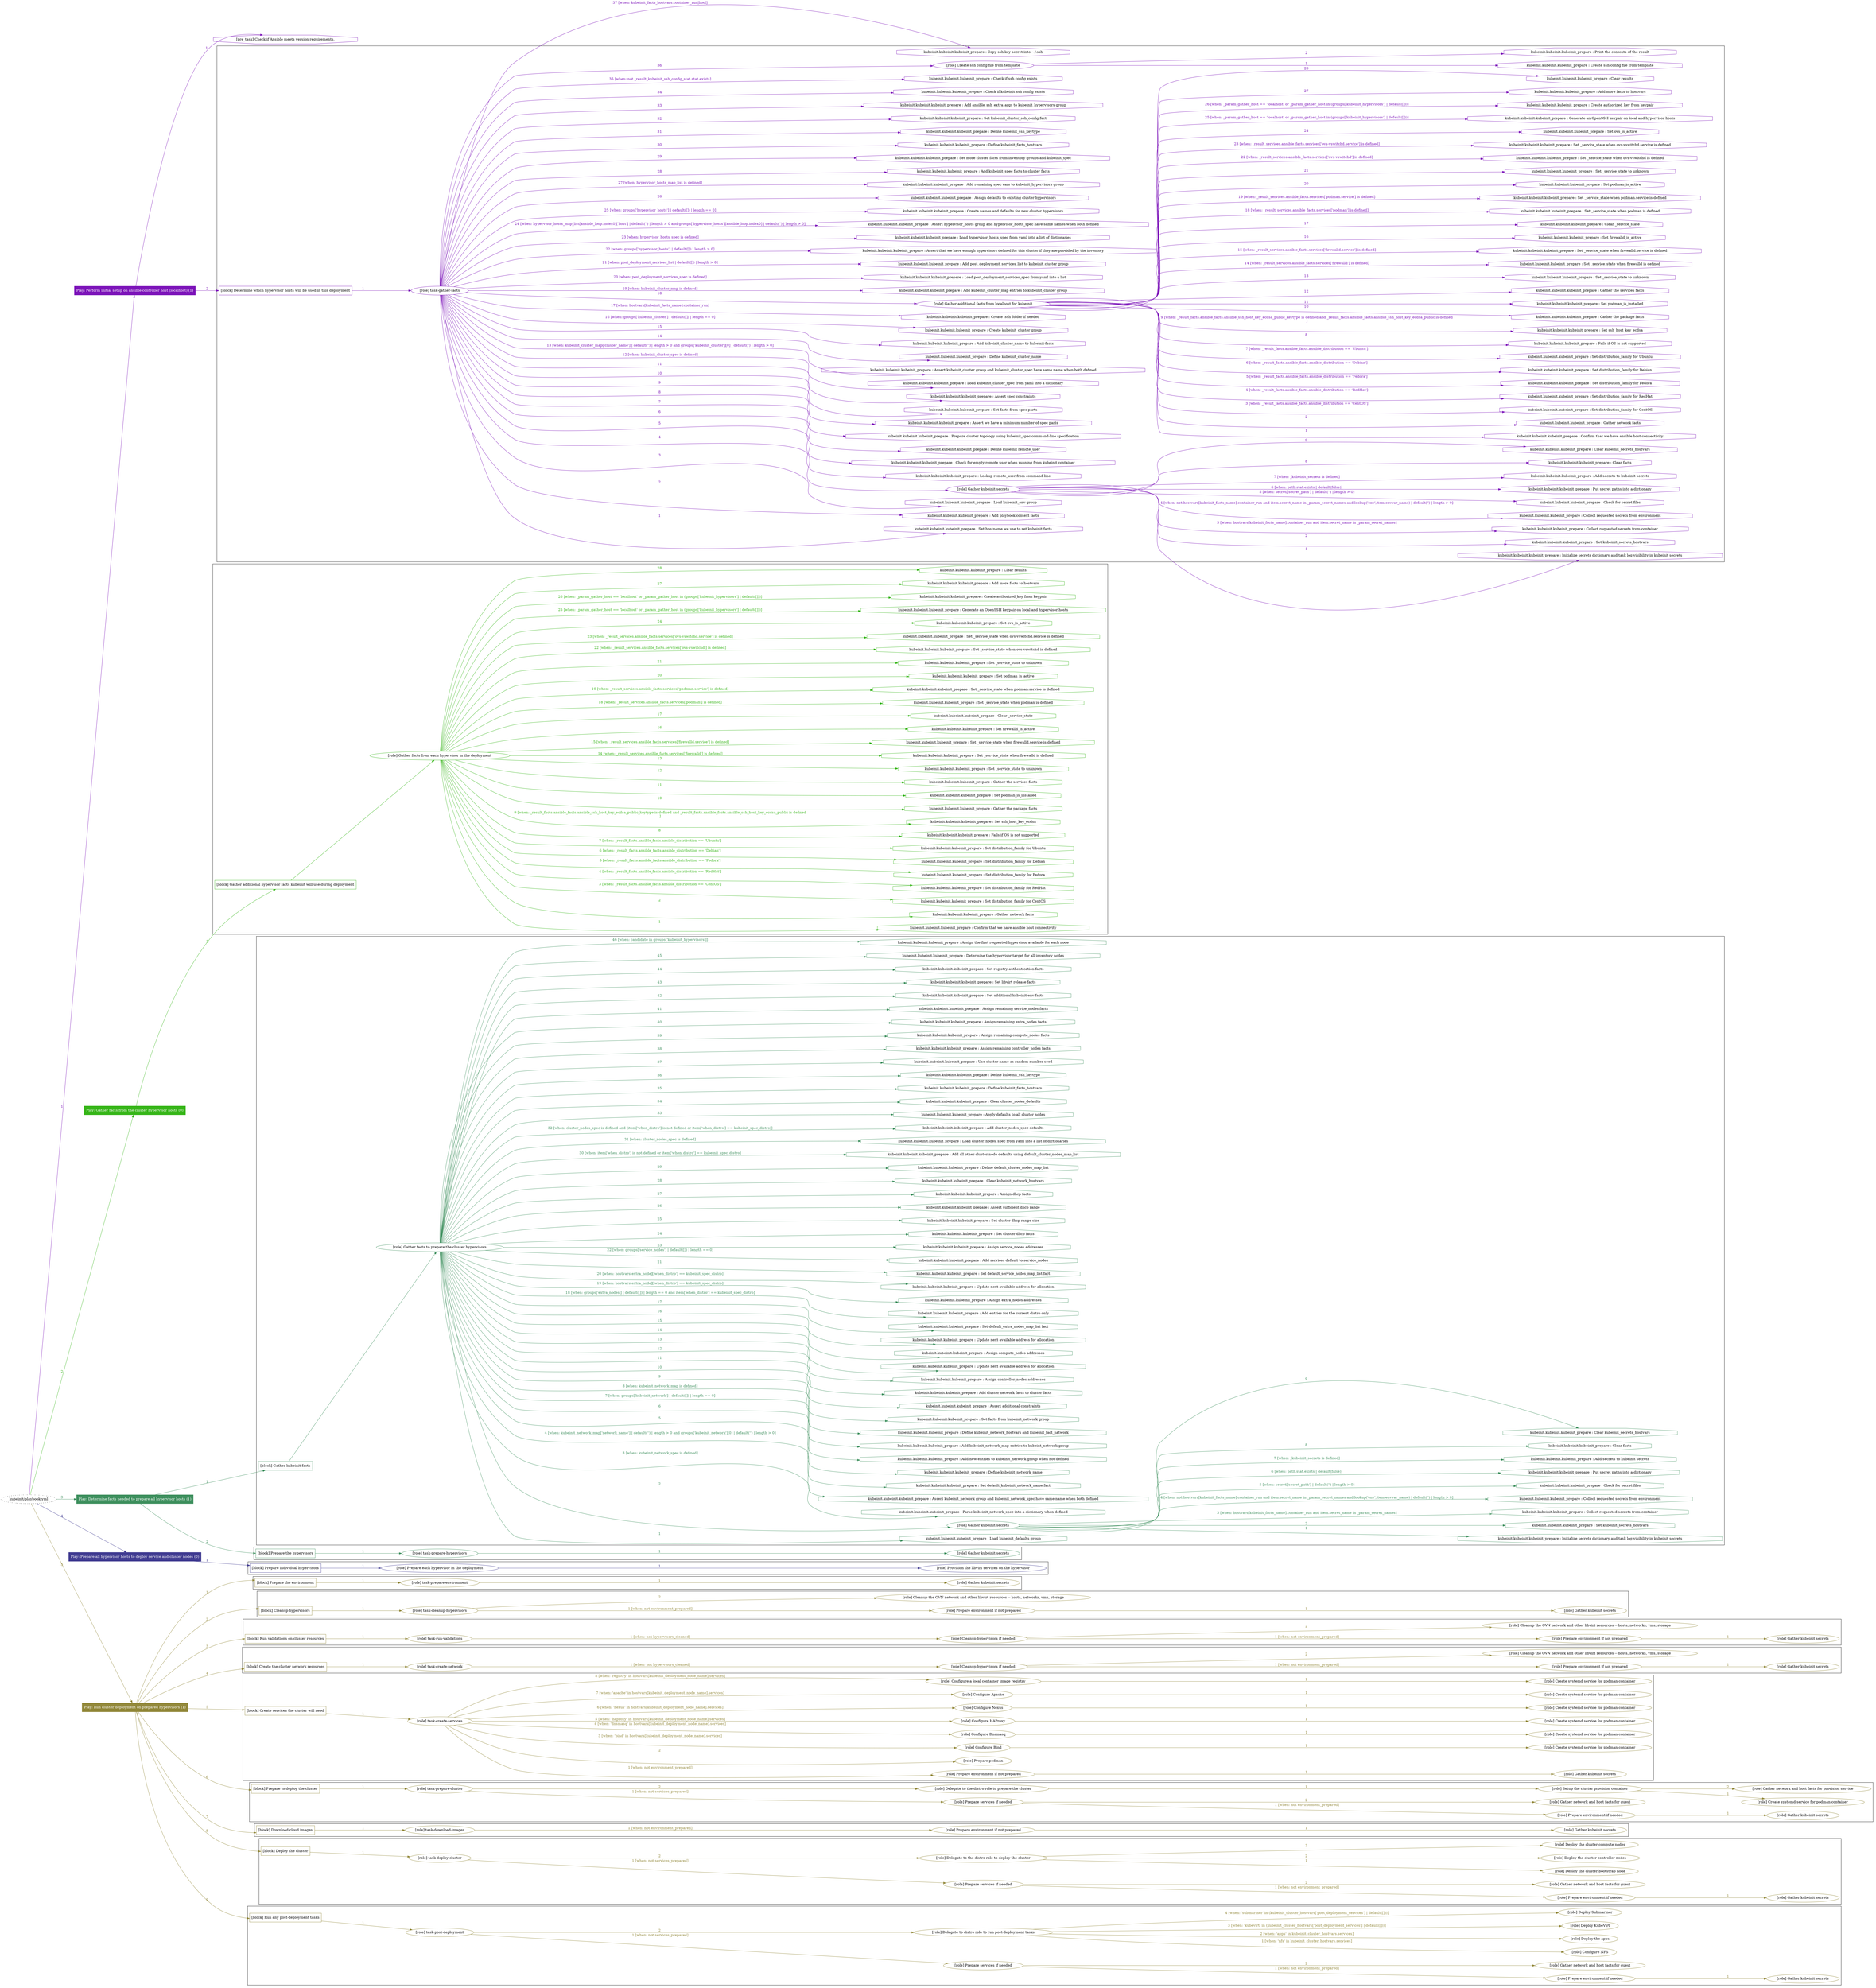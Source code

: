 digraph {
	graph [concentrate=true ordering=in rankdir=LR ratio=fill]
	edge [esep=5 sep=10]
	"kubeinit/playbook.yml" [URL="/home/runner/work/kubeinit/kubeinit/kubeinit/playbook.yml" id=playbook_bf0fd286 style=dotted]
	"kubeinit/playbook.yml" -> play_d9af9027 [label="1 " color="#7c13b9" fontcolor="#7c13b9" id=edge_d6e7244b labeltooltip="1 " tooltip="1 "]
	subgraph "Play: Perform initial setup on ansible-controller host (localhost) (1)" {
		play_d9af9027 [label="Play: Perform initial setup on ansible-controller host (localhost) (1)" URL="/home/runner/work/kubeinit/kubeinit/kubeinit/playbook.yml" color="#7c13b9" fontcolor="#ffffff" id=play_d9af9027 shape=box style=filled tooltip=localhost]
		pre_task_ae79ae08 [label="[pre_task] Check if Ansible meets version requirements." URL="/home/runner/work/kubeinit/kubeinit/kubeinit/playbook.yml" color="#7c13b9" id=pre_task_ae79ae08 shape=octagon tooltip="Check if Ansible meets version requirements."]
		play_d9af9027 -> pre_task_ae79ae08 [label="1 " color="#7c13b9" fontcolor="#7c13b9" id=edge_e3fd9f81 labeltooltip="1 " tooltip="1 "]
		play_d9af9027 -> block_53689700 [label=2 color="#7c13b9" fontcolor="#7c13b9" id=edge_643f5351 labeltooltip=2 tooltip=2]
		subgraph cluster_block_53689700 {
			block_53689700 [label="[block] Determine which hypervisor hosts will be used in this deployment" URL="/home/runner/work/kubeinit/kubeinit/kubeinit/playbook.yml" color="#7c13b9" id=block_53689700 labeltooltip="Determine which hypervisor hosts will be used in this deployment" shape=box tooltip="Determine which hypervisor hosts will be used in this deployment"]
			block_53689700 -> role_6472145e [label="1 " color="#7c13b9" fontcolor="#7c13b9" id=edge_1efc518a labeltooltip="1 " tooltip="1 "]
			subgraph "task-gather-facts" {
				role_6472145e [label="[role] task-gather-facts" URL="/home/runner/work/kubeinit/kubeinit/kubeinit/playbook.yml" color="#7c13b9" id=role_6472145e tooltip="task-gather-facts"]
				task_43db0815 [label="kubeinit.kubeinit.kubeinit_prepare : Set hostname we use to set kubeinit facts" URL="/home/runner/.ansible/collections/ansible_collections/kubeinit/kubeinit/roles/kubeinit_prepare/tasks/build_hypervisors_group.yml" color="#7c13b9" id=task_43db0815 shape=octagon tooltip="kubeinit.kubeinit.kubeinit_prepare : Set hostname we use to set kubeinit facts"]
				role_6472145e -> task_43db0815 [label="1 " color="#7c13b9" fontcolor="#7c13b9" id=edge_13423f59 labeltooltip="1 " tooltip="1 "]
				task_7c7b1c28 [label="kubeinit.kubeinit.kubeinit_prepare : Add playbook context facts" URL="/home/runner/.ansible/collections/ansible_collections/kubeinit/kubeinit/roles/kubeinit_prepare/tasks/build_hypervisors_group.yml" color="#7c13b9" id=task_7c7b1c28 shape=octagon tooltip="kubeinit.kubeinit.kubeinit_prepare : Add playbook context facts"]
				role_6472145e -> task_7c7b1c28 [label="2 " color="#7c13b9" fontcolor="#7c13b9" id=edge_41408aeb labeltooltip="2 " tooltip="2 "]
				task_a5bf3d51 [label="kubeinit.kubeinit.kubeinit_prepare : Load kubeinit_env group" URL="/home/runner/.ansible/collections/ansible_collections/kubeinit/kubeinit/roles/kubeinit_prepare/tasks/build_hypervisors_group.yml" color="#7c13b9" id=task_a5bf3d51 shape=octagon tooltip="kubeinit.kubeinit.kubeinit_prepare : Load kubeinit_env group"]
				role_6472145e -> task_a5bf3d51 [label="3 " color="#7c13b9" fontcolor="#7c13b9" id=edge_c84b8361 labeltooltip="3 " tooltip="3 "]
				role_6472145e -> role_531f27f6 [label="4 " color="#7c13b9" fontcolor="#7c13b9" id=edge_fb73622c labeltooltip="4 " tooltip="4 "]
				subgraph "Gather kubeinit secrets" {
					role_531f27f6 [label="[role] Gather kubeinit secrets" URL="/home/runner/.ansible/collections/ansible_collections/kubeinit/kubeinit/roles/kubeinit_prepare/tasks/build_hypervisors_group.yml" color="#7c13b9" id=role_531f27f6 tooltip="Gather kubeinit secrets"]
					task_6bff13ec [label="kubeinit.kubeinit.kubeinit_prepare : Initialize secrets dictionary and task log visibility in kubeinit secrets" URL="/home/runner/.ansible/collections/ansible_collections/kubeinit/kubeinit/roles/kubeinit_prepare/tasks/gather_kubeinit_secrets.yml" color="#7c13b9" id=task_6bff13ec shape=octagon tooltip="kubeinit.kubeinit.kubeinit_prepare : Initialize secrets dictionary and task log visibility in kubeinit secrets"]
					role_531f27f6 -> task_6bff13ec [label="1 " color="#7c13b9" fontcolor="#7c13b9" id=edge_4d858a06 labeltooltip="1 " tooltip="1 "]
					task_faf87e25 [label="kubeinit.kubeinit.kubeinit_prepare : Set kubeinit_secrets_hostvars" URL="/home/runner/.ansible/collections/ansible_collections/kubeinit/kubeinit/roles/kubeinit_prepare/tasks/gather_kubeinit_secrets.yml" color="#7c13b9" id=task_faf87e25 shape=octagon tooltip="kubeinit.kubeinit.kubeinit_prepare : Set kubeinit_secrets_hostvars"]
					role_531f27f6 -> task_faf87e25 [label="2 " color="#7c13b9" fontcolor="#7c13b9" id=edge_985f1241 labeltooltip="2 " tooltip="2 "]
					task_813f91d9 [label="kubeinit.kubeinit.kubeinit_prepare : Collect requested secrets from container" URL="/home/runner/.ansible/collections/ansible_collections/kubeinit/kubeinit/roles/kubeinit_prepare/tasks/gather_kubeinit_secrets.yml" color="#7c13b9" id=task_813f91d9 shape=octagon tooltip="kubeinit.kubeinit.kubeinit_prepare : Collect requested secrets from container"]
					role_531f27f6 -> task_813f91d9 [label="3 [when: hostvars[kubeinit_facts_name].container_run and item.secret_name in _param_secret_names]" color="#7c13b9" fontcolor="#7c13b9" id=edge_23a81ebd labeltooltip="3 [when: hostvars[kubeinit_facts_name].container_run and item.secret_name in _param_secret_names]" tooltip="3 [when: hostvars[kubeinit_facts_name].container_run and item.secret_name in _param_secret_names]"]
					task_8cab47b3 [label="kubeinit.kubeinit.kubeinit_prepare : Collect requested secrets from environment" URL="/home/runner/.ansible/collections/ansible_collections/kubeinit/kubeinit/roles/kubeinit_prepare/tasks/gather_kubeinit_secrets.yml" color="#7c13b9" id=task_8cab47b3 shape=octagon tooltip="kubeinit.kubeinit.kubeinit_prepare : Collect requested secrets from environment"]
					role_531f27f6 -> task_8cab47b3 [label="4 [when: not hostvars[kubeinit_facts_name].container_run and item.secret_name in _param_secret_names and lookup('env',item.envvar_name) | default('') | length > 0]" color="#7c13b9" fontcolor="#7c13b9" id=edge_2b755cf2 labeltooltip="4 [when: not hostvars[kubeinit_facts_name].container_run and item.secret_name in _param_secret_names and lookup('env',item.envvar_name) | default('') | length > 0]" tooltip="4 [when: not hostvars[kubeinit_facts_name].container_run and item.secret_name in _param_secret_names and lookup('env',item.envvar_name) | default('') | length > 0]"]
					task_59bd4673 [label="kubeinit.kubeinit.kubeinit_prepare : Check for secret files" URL="/home/runner/.ansible/collections/ansible_collections/kubeinit/kubeinit/roles/kubeinit_prepare/tasks/gather_kubeinit_secrets.yml" color="#7c13b9" id=task_59bd4673 shape=octagon tooltip="kubeinit.kubeinit.kubeinit_prepare : Check for secret files"]
					role_531f27f6 -> task_59bd4673 [label="5 [when: secret['secret_path'] | default('') | length > 0]" color="#7c13b9" fontcolor="#7c13b9" id=edge_8aa04957 labeltooltip="5 [when: secret['secret_path'] | default('') | length > 0]" tooltip="5 [when: secret['secret_path'] | default('') | length > 0]"]
					task_4af4ba4f [label="kubeinit.kubeinit.kubeinit_prepare : Put secret paths into a dictionary" URL="/home/runner/.ansible/collections/ansible_collections/kubeinit/kubeinit/roles/kubeinit_prepare/tasks/gather_kubeinit_secrets.yml" color="#7c13b9" id=task_4af4ba4f shape=octagon tooltip="kubeinit.kubeinit.kubeinit_prepare : Put secret paths into a dictionary"]
					role_531f27f6 -> task_4af4ba4f [label="6 [when: path.stat.exists | default(false)]" color="#7c13b9" fontcolor="#7c13b9" id=edge_93190353 labeltooltip="6 [when: path.stat.exists | default(false)]" tooltip="6 [when: path.stat.exists | default(false)]"]
					task_70ecb018 [label="kubeinit.kubeinit.kubeinit_prepare : Add secrets to kubeinit secrets" URL="/home/runner/.ansible/collections/ansible_collections/kubeinit/kubeinit/roles/kubeinit_prepare/tasks/gather_kubeinit_secrets.yml" color="#7c13b9" id=task_70ecb018 shape=octagon tooltip="kubeinit.kubeinit.kubeinit_prepare : Add secrets to kubeinit secrets"]
					role_531f27f6 -> task_70ecb018 [label="7 [when: _kubeinit_secrets is defined]" color="#7c13b9" fontcolor="#7c13b9" id=edge_16988173 labeltooltip="7 [when: _kubeinit_secrets is defined]" tooltip="7 [when: _kubeinit_secrets is defined]"]
					task_f7a5a5a7 [label="kubeinit.kubeinit.kubeinit_prepare : Clear facts" URL="/home/runner/.ansible/collections/ansible_collections/kubeinit/kubeinit/roles/kubeinit_prepare/tasks/gather_kubeinit_secrets.yml" color="#7c13b9" id=task_f7a5a5a7 shape=octagon tooltip="kubeinit.kubeinit.kubeinit_prepare : Clear facts"]
					role_531f27f6 -> task_f7a5a5a7 [label="8 " color="#7c13b9" fontcolor="#7c13b9" id=edge_3623df5b labeltooltip="8 " tooltip="8 "]
					task_d59a4306 [label="kubeinit.kubeinit.kubeinit_prepare : Clear kubeinit_secrets_hostvars" URL="/home/runner/.ansible/collections/ansible_collections/kubeinit/kubeinit/roles/kubeinit_prepare/tasks/gather_kubeinit_secrets.yml" color="#7c13b9" id=task_d59a4306 shape=octagon tooltip="kubeinit.kubeinit.kubeinit_prepare : Clear kubeinit_secrets_hostvars"]
					role_531f27f6 -> task_d59a4306 [label="9 " color="#7c13b9" fontcolor="#7c13b9" id=edge_16b847bc labeltooltip="9 " tooltip="9 "]
				}
				task_e7e5ecdd [label="kubeinit.kubeinit.kubeinit_prepare : Lookup remote_user from command-line" URL="/home/runner/.ansible/collections/ansible_collections/kubeinit/kubeinit/roles/kubeinit_prepare/tasks/build_hypervisors_group.yml" color="#7c13b9" id=task_e7e5ecdd shape=octagon tooltip="kubeinit.kubeinit.kubeinit_prepare : Lookup remote_user from command-line"]
				role_6472145e -> task_e7e5ecdd [label="5 " color="#7c13b9" fontcolor="#7c13b9" id=edge_df5d9831 labeltooltip="5 " tooltip="5 "]
				task_8bfa0b1a [label="kubeinit.kubeinit.kubeinit_prepare : Check for empty remote user when running from kubeinit container" URL="/home/runner/.ansible/collections/ansible_collections/kubeinit/kubeinit/roles/kubeinit_prepare/tasks/build_hypervisors_group.yml" color="#7c13b9" id=task_8bfa0b1a shape=octagon tooltip="kubeinit.kubeinit.kubeinit_prepare : Check for empty remote user when running from kubeinit container"]
				role_6472145e -> task_8bfa0b1a [label="6 " color="#7c13b9" fontcolor="#7c13b9" id=edge_575fde24 labeltooltip="6 " tooltip="6 "]
				task_c16b17ac [label="kubeinit.kubeinit.kubeinit_prepare : Define kubeinit remote_user" URL="/home/runner/.ansible/collections/ansible_collections/kubeinit/kubeinit/roles/kubeinit_prepare/tasks/build_hypervisors_group.yml" color="#7c13b9" id=task_c16b17ac shape=octagon tooltip="kubeinit.kubeinit.kubeinit_prepare : Define kubeinit remote_user"]
				role_6472145e -> task_c16b17ac [label="7 " color="#7c13b9" fontcolor="#7c13b9" id=edge_d8c80916 labeltooltip="7 " tooltip="7 "]
				task_89e45f5f [label="kubeinit.kubeinit.kubeinit_prepare : Prepare cluster topology using kubeinit_spec command-line specification" URL="/home/runner/.ansible/collections/ansible_collections/kubeinit/kubeinit/roles/kubeinit_prepare/tasks/build_hypervisors_group.yml" color="#7c13b9" id=task_89e45f5f shape=octagon tooltip="kubeinit.kubeinit.kubeinit_prepare : Prepare cluster topology using kubeinit_spec command-line specification"]
				role_6472145e -> task_89e45f5f [label="8 " color="#7c13b9" fontcolor="#7c13b9" id=edge_95ce5882 labeltooltip="8 " tooltip="8 "]
				task_20b6c6b3 [label="kubeinit.kubeinit.kubeinit_prepare : Assert we have a minimum number of spec parts" URL="/home/runner/.ansible/collections/ansible_collections/kubeinit/kubeinit/roles/kubeinit_prepare/tasks/build_hypervisors_group.yml" color="#7c13b9" id=task_20b6c6b3 shape=octagon tooltip="kubeinit.kubeinit.kubeinit_prepare : Assert we have a minimum number of spec parts"]
				role_6472145e -> task_20b6c6b3 [label="9 " color="#7c13b9" fontcolor="#7c13b9" id=edge_dff76948 labeltooltip="9 " tooltip="9 "]
				task_887f6af2 [label="kubeinit.kubeinit.kubeinit_prepare : Set facts from spec parts" URL="/home/runner/.ansible/collections/ansible_collections/kubeinit/kubeinit/roles/kubeinit_prepare/tasks/build_hypervisors_group.yml" color="#7c13b9" id=task_887f6af2 shape=octagon tooltip="kubeinit.kubeinit.kubeinit_prepare : Set facts from spec parts"]
				role_6472145e -> task_887f6af2 [label="10 " color="#7c13b9" fontcolor="#7c13b9" id=edge_d9ee8a0d labeltooltip="10 " tooltip="10 "]
				task_21b22728 [label="kubeinit.kubeinit.kubeinit_prepare : Assert spec constraints" URL="/home/runner/.ansible/collections/ansible_collections/kubeinit/kubeinit/roles/kubeinit_prepare/tasks/build_hypervisors_group.yml" color="#7c13b9" id=task_21b22728 shape=octagon tooltip="kubeinit.kubeinit.kubeinit_prepare : Assert spec constraints"]
				role_6472145e -> task_21b22728 [label="11 " color="#7c13b9" fontcolor="#7c13b9" id=edge_a23c1772 labeltooltip="11 " tooltip="11 "]
				task_515994d1 [label="kubeinit.kubeinit.kubeinit_prepare : Load kubeinit_cluster_spec from yaml into a dictionary" URL="/home/runner/.ansible/collections/ansible_collections/kubeinit/kubeinit/roles/kubeinit_prepare/tasks/build_hypervisors_group.yml" color="#7c13b9" id=task_515994d1 shape=octagon tooltip="kubeinit.kubeinit.kubeinit_prepare : Load kubeinit_cluster_spec from yaml into a dictionary"]
				role_6472145e -> task_515994d1 [label="12 [when: kubeinit_cluster_spec is defined]" color="#7c13b9" fontcolor="#7c13b9" id=edge_5668c7e5 labeltooltip="12 [when: kubeinit_cluster_spec is defined]" tooltip="12 [when: kubeinit_cluster_spec is defined]"]
				task_e29eb553 [label="kubeinit.kubeinit.kubeinit_prepare : Assert kubeinit_cluster group and kubeinit_cluster_spec have same name when both defined" URL="/home/runner/.ansible/collections/ansible_collections/kubeinit/kubeinit/roles/kubeinit_prepare/tasks/build_hypervisors_group.yml" color="#7c13b9" id=task_e29eb553 shape=octagon tooltip="kubeinit.kubeinit.kubeinit_prepare : Assert kubeinit_cluster group and kubeinit_cluster_spec have same name when both defined"]
				role_6472145e -> task_e29eb553 [label="13 [when: kubeinit_cluster_map['cluster_name'] | default('') | length > 0 and groups['kubeinit_cluster'][0] | default('') | length > 0]" color="#7c13b9" fontcolor="#7c13b9" id=edge_873aea84 labeltooltip="13 [when: kubeinit_cluster_map['cluster_name'] | default('') | length > 0 and groups['kubeinit_cluster'][0] | default('') | length > 0]" tooltip="13 [when: kubeinit_cluster_map['cluster_name'] | default('') | length > 0 and groups['kubeinit_cluster'][0] | default('') | length > 0]"]
				task_c860fd17 [label="kubeinit.kubeinit.kubeinit_prepare : Define kubeinit_cluster_name" URL="/home/runner/.ansible/collections/ansible_collections/kubeinit/kubeinit/roles/kubeinit_prepare/tasks/build_hypervisors_group.yml" color="#7c13b9" id=task_c860fd17 shape=octagon tooltip="kubeinit.kubeinit.kubeinit_prepare : Define kubeinit_cluster_name"]
				role_6472145e -> task_c860fd17 [label="14 " color="#7c13b9" fontcolor="#7c13b9" id=edge_7b5087a2 labeltooltip="14 " tooltip="14 "]
				task_37aff206 [label="kubeinit.kubeinit.kubeinit_prepare : Add kubeinit_cluster_name to kubeinit-facts" URL="/home/runner/.ansible/collections/ansible_collections/kubeinit/kubeinit/roles/kubeinit_prepare/tasks/build_hypervisors_group.yml" color="#7c13b9" id=task_37aff206 shape=octagon tooltip="kubeinit.kubeinit.kubeinit_prepare : Add kubeinit_cluster_name to kubeinit-facts"]
				role_6472145e -> task_37aff206 [label="15 " color="#7c13b9" fontcolor="#7c13b9" id=edge_be58764d labeltooltip="15 " tooltip="15 "]
				task_a44d1abc [label="kubeinit.kubeinit.kubeinit_prepare : Create kubeinit_cluster group" URL="/home/runner/.ansible/collections/ansible_collections/kubeinit/kubeinit/roles/kubeinit_prepare/tasks/build_hypervisors_group.yml" color="#7c13b9" id=task_a44d1abc shape=octagon tooltip="kubeinit.kubeinit.kubeinit_prepare : Create kubeinit_cluster group"]
				role_6472145e -> task_a44d1abc [label="16 [when: groups['kubeinit_cluster'] | default([]) | length == 0]" color="#7c13b9" fontcolor="#7c13b9" id=edge_6c9630a0 labeltooltip="16 [when: groups['kubeinit_cluster'] | default([]) | length == 0]" tooltip="16 [when: groups['kubeinit_cluster'] | default([]) | length == 0]"]
				task_d7c0094f [label="kubeinit.kubeinit.kubeinit_prepare : Create .ssh folder if needed" URL="/home/runner/.ansible/collections/ansible_collections/kubeinit/kubeinit/roles/kubeinit_prepare/tasks/build_hypervisors_group.yml" color="#7c13b9" id=task_d7c0094f shape=octagon tooltip="kubeinit.kubeinit.kubeinit_prepare : Create .ssh folder if needed"]
				role_6472145e -> task_d7c0094f [label="17 [when: hostvars[kubeinit_facts_name].container_run]" color="#7c13b9" fontcolor="#7c13b9" id=edge_743b69bf labeltooltip="17 [when: hostvars[kubeinit_facts_name].container_run]" tooltip="17 [when: hostvars[kubeinit_facts_name].container_run]"]
				role_6472145e -> role_4e832938 [label="18 " color="#7c13b9" fontcolor="#7c13b9" id=edge_435d93f1 labeltooltip="18 " tooltip="18 "]
				subgraph "Gather additional facts from localhost for kubeinit" {
					role_4e832938 [label="[role] Gather additional facts from localhost for kubeinit" URL="/home/runner/.ansible/collections/ansible_collections/kubeinit/kubeinit/roles/kubeinit_prepare/tasks/build_hypervisors_group.yml" color="#7c13b9" id=role_4e832938 tooltip="Gather additional facts from localhost for kubeinit"]
					task_d94cf5e0 [label="kubeinit.kubeinit.kubeinit_prepare : Confirm that we have ansible host connectivity" URL="/home/runner/.ansible/collections/ansible_collections/kubeinit/kubeinit/roles/kubeinit_prepare/tasks/gather_host_facts.yml" color="#7c13b9" id=task_d94cf5e0 shape=octagon tooltip="kubeinit.kubeinit.kubeinit_prepare : Confirm that we have ansible host connectivity"]
					role_4e832938 -> task_d94cf5e0 [label="1 " color="#7c13b9" fontcolor="#7c13b9" id=edge_48390d1f labeltooltip="1 " tooltip="1 "]
					task_c8e4001c [label="kubeinit.kubeinit.kubeinit_prepare : Gather network facts" URL="/home/runner/.ansible/collections/ansible_collections/kubeinit/kubeinit/roles/kubeinit_prepare/tasks/gather_host_facts.yml" color="#7c13b9" id=task_c8e4001c shape=octagon tooltip="kubeinit.kubeinit.kubeinit_prepare : Gather network facts"]
					role_4e832938 -> task_c8e4001c [label="2 " color="#7c13b9" fontcolor="#7c13b9" id=edge_7ba4b76f labeltooltip="2 " tooltip="2 "]
					task_852be55a [label="kubeinit.kubeinit.kubeinit_prepare : Set distribution_family for CentOS" URL="/home/runner/.ansible/collections/ansible_collections/kubeinit/kubeinit/roles/kubeinit_prepare/tasks/gather_host_facts.yml" color="#7c13b9" id=task_852be55a shape=octagon tooltip="kubeinit.kubeinit.kubeinit_prepare : Set distribution_family for CentOS"]
					role_4e832938 -> task_852be55a [label="3 [when: _result_facts.ansible_facts.ansible_distribution == 'CentOS']" color="#7c13b9" fontcolor="#7c13b9" id=edge_230775ac labeltooltip="3 [when: _result_facts.ansible_facts.ansible_distribution == 'CentOS']" tooltip="3 [when: _result_facts.ansible_facts.ansible_distribution == 'CentOS']"]
					task_42cbe0d4 [label="kubeinit.kubeinit.kubeinit_prepare : Set distribution_family for RedHat" URL="/home/runner/.ansible/collections/ansible_collections/kubeinit/kubeinit/roles/kubeinit_prepare/tasks/gather_host_facts.yml" color="#7c13b9" id=task_42cbe0d4 shape=octagon tooltip="kubeinit.kubeinit.kubeinit_prepare : Set distribution_family for RedHat"]
					role_4e832938 -> task_42cbe0d4 [label="4 [when: _result_facts.ansible_facts.ansible_distribution == 'RedHat']" color="#7c13b9" fontcolor="#7c13b9" id=edge_1b479140 labeltooltip="4 [when: _result_facts.ansible_facts.ansible_distribution == 'RedHat']" tooltip="4 [when: _result_facts.ansible_facts.ansible_distribution == 'RedHat']"]
					task_8416ebca [label="kubeinit.kubeinit.kubeinit_prepare : Set distribution_family for Fedora" URL="/home/runner/.ansible/collections/ansible_collections/kubeinit/kubeinit/roles/kubeinit_prepare/tasks/gather_host_facts.yml" color="#7c13b9" id=task_8416ebca shape=octagon tooltip="kubeinit.kubeinit.kubeinit_prepare : Set distribution_family for Fedora"]
					role_4e832938 -> task_8416ebca [label="5 [when: _result_facts.ansible_facts.ansible_distribution == 'Fedora']" color="#7c13b9" fontcolor="#7c13b9" id=edge_6a355661 labeltooltip="5 [when: _result_facts.ansible_facts.ansible_distribution == 'Fedora']" tooltip="5 [when: _result_facts.ansible_facts.ansible_distribution == 'Fedora']"]
					task_d13932c7 [label="kubeinit.kubeinit.kubeinit_prepare : Set distribution_family for Debian" URL="/home/runner/.ansible/collections/ansible_collections/kubeinit/kubeinit/roles/kubeinit_prepare/tasks/gather_host_facts.yml" color="#7c13b9" id=task_d13932c7 shape=octagon tooltip="kubeinit.kubeinit.kubeinit_prepare : Set distribution_family for Debian"]
					role_4e832938 -> task_d13932c7 [label="6 [when: _result_facts.ansible_facts.ansible_distribution == 'Debian']" color="#7c13b9" fontcolor="#7c13b9" id=edge_7db6df89 labeltooltip="6 [when: _result_facts.ansible_facts.ansible_distribution == 'Debian']" tooltip="6 [when: _result_facts.ansible_facts.ansible_distribution == 'Debian']"]
					task_934848fc [label="kubeinit.kubeinit.kubeinit_prepare : Set distribution_family for Ubuntu" URL="/home/runner/.ansible/collections/ansible_collections/kubeinit/kubeinit/roles/kubeinit_prepare/tasks/gather_host_facts.yml" color="#7c13b9" id=task_934848fc shape=octagon tooltip="kubeinit.kubeinit.kubeinit_prepare : Set distribution_family for Ubuntu"]
					role_4e832938 -> task_934848fc [label="7 [when: _result_facts.ansible_facts.ansible_distribution == 'Ubuntu']" color="#7c13b9" fontcolor="#7c13b9" id=edge_a84d6964 labeltooltip="7 [when: _result_facts.ansible_facts.ansible_distribution == 'Ubuntu']" tooltip="7 [when: _result_facts.ansible_facts.ansible_distribution == 'Ubuntu']"]
					task_13f61670 [label="kubeinit.kubeinit.kubeinit_prepare : Fails if OS is not supported" URL="/home/runner/.ansible/collections/ansible_collections/kubeinit/kubeinit/roles/kubeinit_prepare/tasks/gather_host_facts.yml" color="#7c13b9" id=task_13f61670 shape=octagon tooltip="kubeinit.kubeinit.kubeinit_prepare : Fails if OS is not supported"]
					role_4e832938 -> task_13f61670 [label="8 " color="#7c13b9" fontcolor="#7c13b9" id=edge_ea9b8227 labeltooltip="8 " tooltip="8 "]
					task_a0d60968 [label="kubeinit.kubeinit.kubeinit_prepare : Set ssh_host_key_ecdsa" URL="/home/runner/.ansible/collections/ansible_collections/kubeinit/kubeinit/roles/kubeinit_prepare/tasks/gather_host_facts.yml" color="#7c13b9" id=task_a0d60968 shape=octagon tooltip="kubeinit.kubeinit.kubeinit_prepare : Set ssh_host_key_ecdsa"]
					role_4e832938 -> task_a0d60968 [label="9 [when: _result_facts.ansible_facts.ansible_ssh_host_key_ecdsa_public_keytype is defined and _result_facts.ansible_facts.ansible_ssh_host_key_ecdsa_public is defined
]" color="#7c13b9" fontcolor="#7c13b9" id=edge_a670ba68 labeltooltip="9 [when: _result_facts.ansible_facts.ansible_ssh_host_key_ecdsa_public_keytype is defined and _result_facts.ansible_facts.ansible_ssh_host_key_ecdsa_public is defined
]" tooltip="9 [when: _result_facts.ansible_facts.ansible_ssh_host_key_ecdsa_public_keytype is defined and _result_facts.ansible_facts.ansible_ssh_host_key_ecdsa_public is defined
]"]
					task_43e9d3ce [label="kubeinit.kubeinit.kubeinit_prepare : Gather the package facts" URL="/home/runner/.ansible/collections/ansible_collections/kubeinit/kubeinit/roles/kubeinit_prepare/tasks/gather_host_facts.yml" color="#7c13b9" id=task_43e9d3ce shape=octagon tooltip="kubeinit.kubeinit.kubeinit_prepare : Gather the package facts"]
					role_4e832938 -> task_43e9d3ce [label="10 " color="#7c13b9" fontcolor="#7c13b9" id=edge_80c30e2d labeltooltip="10 " tooltip="10 "]
					task_45c954cb [label="kubeinit.kubeinit.kubeinit_prepare : Set podman_is_installed" URL="/home/runner/.ansible/collections/ansible_collections/kubeinit/kubeinit/roles/kubeinit_prepare/tasks/gather_host_facts.yml" color="#7c13b9" id=task_45c954cb shape=octagon tooltip="kubeinit.kubeinit.kubeinit_prepare : Set podman_is_installed"]
					role_4e832938 -> task_45c954cb [label="11 " color="#7c13b9" fontcolor="#7c13b9" id=edge_7a580cd0 labeltooltip="11 " tooltip="11 "]
					task_d8759a8b [label="kubeinit.kubeinit.kubeinit_prepare : Gather the services facts" URL="/home/runner/.ansible/collections/ansible_collections/kubeinit/kubeinit/roles/kubeinit_prepare/tasks/gather_host_facts.yml" color="#7c13b9" id=task_d8759a8b shape=octagon tooltip="kubeinit.kubeinit.kubeinit_prepare : Gather the services facts"]
					role_4e832938 -> task_d8759a8b [label="12 " color="#7c13b9" fontcolor="#7c13b9" id=edge_0c33af49 labeltooltip="12 " tooltip="12 "]
					task_dd8cbecb [label="kubeinit.kubeinit.kubeinit_prepare : Set _service_state to unknown" URL="/home/runner/.ansible/collections/ansible_collections/kubeinit/kubeinit/roles/kubeinit_prepare/tasks/gather_host_facts.yml" color="#7c13b9" id=task_dd8cbecb shape=octagon tooltip="kubeinit.kubeinit.kubeinit_prepare : Set _service_state to unknown"]
					role_4e832938 -> task_dd8cbecb [label="13 " color="#7c13b9" fontcolor="#7c13b9" id=edge_dcd96a6c labeltooltip="13 " tooltip="13 "]
					task_9006c4ae [label="kubeinit.kubeinit.kubeinit_prepare : Set _service_state when firewalld is defined" URL="/home/runner/.ansible/collections/ansible_collections/kubeinit/kubeinit/roles/kubeinit_prepare/tasks/gather_host_facts.yml" color="#7c13b9" id=task_9006c4ae shape=octagon tooltip="kubeinit.kubeinit.kubeinit_prepare : Set _service_state when firewalld is defined"]
					role_4e832938 -> task_9006c4ae [label="14 [when: _result_services.ansible_facts.services['firewalld'] is defined]" color="#7c13b9" fontcolor="#7c13b9" id=edge_623efb13 labeltooltip="14 [when: _result_services.ansible_facts.services['firewalld'] is defined]" tooltip="14 [when: _result_services.ansible_facts.services['firewalld'] is defined]"]
					task_6cb46a68 [label="kubeinit.kubeinit.kubeinit_prepare : Set _service_state when firewalld.service is defined" URL="/home/runner/.ansible/collections/ansible_collections/kubeinit/kubeinit/roles/kubeinit_prepare/tasks/gather_host_facts.yml" color="#7c13b9" id=task_6cb46a68 shape=octagon tooltip="kubeinit.kubeinit.kubeinit_prepare : Set _service_state when firewalld.service is defined"]
					role_4e832938 -> task_6cb46a68 [label="15 [when: _result_services.ansible_facts.services['firewalld.service'] is defined]" color="#7c13b9" fontcolor="#7c13b9" id=edge_79726cfc labeltooltip="15 [when: _result_services.ansible_facts.services['firewalld.service'] is defined]" tooltip="15 [when: _result_services.ansible_facts.services['firewalld.service'] is defined]"]
					task_71ac5350 [label="kubeinit.kubeinit.kubeinit_prepare : Set firewalld_is_active" URL="/home/runner/.ansible/collections/ansible_collections/kubeinit/kubeinit/roles/kubeinit_prepare/tasks/gather_host_facts.yml" color="#7c13b9" id=task_71ac5350 shape=octagon tooltip="kubeinit.kubeinit.kubeinit_prepare : Set firewalld_is_active"]
					role_4e832938 -> task_71ac5350 [label="16 " color="#7c13b9" fontcolor="#7c13b9" id=edge_a60791b4 labeltooltip="16 " tooltip="16 "]
					task_98688d64 [label="kubeinit.kubeinit.kubeinit_prepare : Clear _service_state" URL="/home/runner/.ansible/collections/ansible_collections/kubeinit/kubeinit/roles/kubeinit_prepare/tasks/gather_host_facts.yml" color="#7c13b9" id=task_98688d64 shape=octagon tooltip="kubeinit.kubeinit.kubeinit_prepare : Clear _service_state"]
					role_4e832938 -> task_98688d64 [label="17 " color="#7c13b9" fontcolor="#7c13b9" id=edge_c3c6fa0c labeltooltip="17 " tooltip="17 "]
					task_1c873899 [label="kubeinit.kubeinit.kubeinit_prepare : Set _service_state when podman is defined" URL="/home/runner/.ansible/collections/ansible_collections/kubeinit/kubeinit/roles/kubeinit_prepare/tasks/gather_host_facts.yml" color="#7c13b9" id=task_1c873899 shape=octagon tooltip="kubeinit.kubeinit.kubeinit_prepare : Set _service_state when podman is defined"]
					role_4e832938 -> task_1c873899 [label="18 [when: _result_services.ansible_facts.services['podman'] is defined]" color="#7c13b9" fontcolor="#7c13b9" id=edge_defcd91e labeltooltip="18 [when: _result_services.ansible_facts.services['podman'] is defined]" tooltip="18 [when: _result_services.ansible_facts.services['podman'] is defined]"]
					task_4b5d87a9 [label="kubeinit.kubeinit.kubeinit_prepare : Set _service_state when podman.service is defined" URL="/home/runner/.ansible/collections/ansible_collections/kubeinit/kubeinit/roles/kubeinit_prepare/tasks/gather_host_facts.yml" color="#7c13b9" id=task_4b5d87a9 shape=octagon tooltip="kubeinit.kubeinit.kubeinit_prepare : Set _service_state when podman.service is defined"]
					role_4e832938 -> task_4b5d87a9 [label="19 [when: _result_services.ansible_facts.services['podman.service'] is defined]" color="#7c13b9" fontcolor="#7c13b9" id=edge_18431f77 labeltooltip="19 [when: _result_services.ansible_facts.services['podman.service'] is defined]" tooltip="19 [when: _result_services.ansible_facts.services['podman.service'] is defined]"]
					task_61f3be2f [label="kubeinit.kubeinit.kubeinit_prepare : Set podman_is_active" URL="/home/runner/.ansible/collections/ansible_collections/kubeinit/kubeinit/roles/kubeinit_prepare/tasks/gather_host_facts.yml" color="#7c13b9" id=task_61f3be2f shape=octagon tooltip="kubeinit.kubeinit.kubeinit_prepare : Set podman_is_active"]
					role_4e832938 -> task_61f3be2f [label="20 " color="#7c13b9" fontcolor="#7c13b9" id=edge_c6fd8eaa labeltooltip="20 " tooltip="20 "]
					task_88b7ffe5 [label="kubeinit.kubeinit.kubeinit_prepare : Set _service_state to unknown" URL="/home/runner/.ansible/collections/ansible_collections/kubeinit/kubeinit/roles/kubeinit_prepare/tasks/gather_host_facts.yml" color="#7c13b9" id=task_88b7ffe5 shape=octagon tooltip="kubeinit.kubeinit.kubeinit_prepare : Set _service_state to unknown"]
					role_4e832938 -> task_88b7ffe5 [label="21 " color="#7c13b9" fontcolor="#7c13b9" id=edge_8e63fb9e labeltooltip="21 " tooltip="21 "]
					task_0690f5a4 [label="kubeinit.kubeinit.kubeinit_prepare : Set _service_state when ovs-vswitchd is defined" URL="/home/runner/.ansible/collections/ansible_collections/kubeinit/kubeinit/roles/kubeinit_prepare/tasks/gather_host_facts.yml" color="#7c13b9" id=task_0690f5a4 shape=octagon tooltip="kubeinit.kubeinit.kubeinit_prepare : Set _service_state when ovs-vswitchd is defined"]
					role_4e832938 -> task_0690f5a4 [label="22 [when: _result_services.ansible_facts.services['ovs-vswitchd'] is defined]" color="#7c13b9" fontcolor="#7c13b9" id=edge_f0f4e764 labeltooltip="22 [when: _result_services.ansible_facts.services['ovs-vswitchd'] is defined]" tooltip="22 [when: _result_services.ansible_facts.services['ovs-vswitchd'] is defined]"]
					task_ce8b294d [label="kubeinit.kubeinit.kubeinit_prepare : Set _service_state when ovs-vswitchd.service is defined" URL="/home/runner/.ansible/collections/ansible_collections/kubeinit/kubeinit/roles/kubeinit_prepare/tasks/gather_host_facts.yml" color="#7c13b9" id=task_ce8b294d shape=octagon tooltip="kubeinit.kubeinit.kubeinit_prepare : Set _service_state when ovs-vswitchd.service is defined"]
					role_4e832938 -> task_ce8b294d [label="23 [when: _result_services.ansible_facts.services['ovs-vswitchd.service'] is defined]" color="#7c13b9" fontcolor="#7c13b9" id=edge_e5ff7c30 labeltooltip="23 [when: _result_services.ansible_facts.services['ovs-vswitchd.service'] is defined]" tooltip="23 [when: _result_services.ansible_facts.services['ovs-vswitchd.service'] is defined]"]
					task_9f019c31 [label="kubeinit.kubeinit.kubeinit_prepare : Set ovs_is_active" URL="/home/runner/.ansible/collections/ansible_collections/kubeinit/kubeinit/roles/kubeinit_prepare/tasks/gather_host_facts.yml" color="#7c13b9" id=task_9f019c31 shape=octagon tooltip="kubeinit.kubeinit.kubeinit_prepare : Set ovs_is_active"]
					role_4e832938 -> task_9f019c31 [label="24 " color="#7c13b9" fontcolor="#7c13b9" id=edge_d2c0163a labeltooltip="24 " tooltip="24 "]
					task_c0bf0ae9 [label="kubeinit.kubeinit.kubeinit_prepare : Generate an OpenSSH keypair on local and hypervisor hosts" URL="/home/runner/.ansible/collections/ansible_collections/kubeinit/kubeinit/roles/kubeinit_prepare/tasks/gather_host_facts.yml" color="#7c13b9" id=task_c0bf0ae9 shape=octagon tooltip="kubeinit.kubeinit.kubeinit_prepare : Generate an OpenSSH keypair on local and hypervisor hosts"]
					role_4e832938 -> task_c0bf0ae9 [label="25 [when: _param_gather_host == 'localhost' or _param_gather_host in (groups['kubeinit_hypervisors'] | default([]))]" color="#7c13b9" fontcolor="#7c13b9" id=edge_9a65075b labeltooltip="25 [when: _param_gather_host == 'localhost' or _param_gather_host in (groups['kubeinit_hypervisors'] | default([]))]" tooltip="25 [when: _param_gather_host == 'localhost' or _param_gather_host in (groups['kubeinit_hypervisors'] | default([]))]"]
					task_307a85c2 [label="kubeinit.kubeinit.kubeinit_prepare : Create authorized_key from keypair" URL="/home/runner/.ansible/collections/ansible_collections/kubeinit/kubeinit/roles/kubeinit_prepare/tasks/gather_host_facts.yml" color="#7c13b9" id=task_307a85c2 shape=octagon tooltip="kubeinit.kubeinit.kubeinit_prepare : Create authorized_key from keypair"]
					role_4e832938 -> task_307a85c2 [label="26 [when: _param_gather_host == 'localhost' or _param_gather_host in (groups['kubeinit_hypervisors'] | default([]))]" color="#7c13b9" fontcolor="#7c13b9" id=edge_7a36687a labeltooltip="26 [when: _param_gather_host == 'localhost' or _param_gather_host in (groups['kubeinit_hypervisors'] | default([]))]" tooltip="26 [when: _param_gather_host == 'localhost' or _param_gather_host in (groups['kubeinit_hypervisors'] | default([]))]"]
					task_ae5273d9 [label="kubeinit.kubeinit.kubeinit_prepare : Add more facts to hostvars" URL="/home/runner/.ansible/collections/ansible_collections/kubeinit/kubeinit/roles/kubeinit_prepare/tasks/gather_host_facts.yml" color="#7c13b9" id=task_ae5273d9 shape=octagon tooltip="kubeinit.kubeinit.kubeinit_prepare : Add more facts to hostvars"]
					role_4e832938 -> task_ae5273d9 [label="27 " color="#7c13b9" fontcolor="#7c13b9" id=edge_612a0822 labeltooltip="27 " tooltip="27 "]
					task_fdee4b83 [label="kubeinit.kubeinit.kubeinit_prepare : Clear results" URL="/home/runner/.ansible/collections/ansible_collections/kubeinit/kubeinit/roles/kubeinit_prepare/tasks/gather_host_facts.yml" color="#7c13b9" id=task_fdee4b83 shape=octagon tooltip="kubeinit.kubeinit.kubeinit_prepare : Clear results"]
					role_4e832938 -> task_fdee4b83 [label="28 " color="#7c13b9" fontcolor="#7c13b9" id=edge_64cb6997 labeltooltip="28 " tooltip="28 "]
				}
				task_f1e96820 [label="kubeinit.kubeinit.kubeinit_prepare : Add kubeinit_cluster_map entries to kubeinit_cluster group" URL="/home/runner/.ansible/collections/ansible_collections/kubeinit/kubeinit/roles/kubeinit_prepare/tasks/build_hypervisors_group.yml" color="#7c13b9" id=task_f1e96820 shape=octagon tooltip="kubeinit.kubeinit.kubeinit_prepare : Add kubeinit_cluster_map entries to kubeinit_cluster group"]
				role_6472145e -> task_f1e96820 [label="19 [when: kubeinit_cluster_map is defined]" color="#7c13b9" fontcolor="#7c13b9" id=edge_c301dcee labeltooltip="19 [when: kubeinit_cluster_map is defined]" tooltip="19 [when: kubeinit_cluster_map is defined]"]
				task_53cfe587 [label="kubeinit.kubeinit.kubeinit_prepare : Load post_deployment_services_spec from yaml into a list" URL="/home/runner/.ansible/collections/ansible_collections/kubeinit/kubeinit/roles/kubeinit_prepare/tasks/build_hypervisors_group.yml" color="#7c13b9" id=task_53cfe587 shape=octagon tooltip="kubeinit.kubeinit.kubeinit_prepare : Load post_deployment_services_spec from yaml into a list"]
				role_6472145e -> task_53cfe587 [label="20 [when: post_deployment_services_spec is defined]" color="#7c13b9" fontcolor="#7c13b9" id=edge_af039ea0 labeltooltip="20 [when: post_deployment_services_spec is defined]" tooltip="20 [when: post_deployment_services_spec is defined]"]
				task_caae8f02 [label="kubeinit.kubeinit.kubeinit_prepare : Add post_deployment_services_list to kubeinit_cluster group" URL="/home/runner/.ansible/collections/ansible_collections/kubeinit/kubeinit/roles/kubeinit_prepare/tasks/build_hypervisors_group.yml" color="#7c13b9" id=task_caae8f02 shape=octagon tooltip="kubeinit.kubeinit.kubeinit_prepare : Add post_deployment_services_list to kubeinit_cluster group"]
				role_6472145e -> task_caae8f02 [label="21 [when: post_deployment_services_list | default([]) | length > 0]" color="#7c13b9" fontcolor="#7c13b9" id=edge_ebab248a labeltooltip="21 [when: post_deployment_services_list | default([]) | length > 0]" tooltip="21 [when: post_deployment_services_list | default([]) | length > 0]"]
				task_a4f4a6b0 [label="kubeinit.kubeinit.kubeinit_prepare : Assert that we have enough hypervisors defined for this cluster if they are provided by the inventory" URL="/home/runner/.ansible/collections/ansible_collections/kubeinit/kubeinit/roles/kubeinit_prepare/tasks/build_hypervisors_group.yml" color="#7c13b9" id=task_a4f4a6b0 shape=octagon tooltip="kubeinit.kubeinit.kubeinit_prepare : Assert that we have enough hypervisors defined for this cluster if they are provided by the inventory"]
				role_6472145e -> task_a4f4a6b0 [label="22 [when: groups['hypervisor_hosts'] | default([]) | length > 0]" color="#7c13b9" fontcolor="#7c13b9" id=edge_e6eea606 labeltooltip="22 [when: groups['hypervisor_hosts'] | default([]) | length > 0]" tooltip="22 [when: groups['hypervisor_hosts'] | default([]) | length > 0]"]
				task_a6edb614 [label="kubeinit.kubeinit.kubeinit_prepare : Load hypervisor_hosts_spec from yaml into a list of dictionaries" URL="/home/runner/.ansible/collections/ansible_collections/kubeinit/kubeinit/roles/kubeinit_prepare/tasks/build_hypervisors_group.yml" color="#7c13b9" id=task_a6edb614 shape=octagon tooltip="kubeinit.kubeinit.kubeinit_prepare : Load hypervisor_hosts_spec from yaml into a list of dictionaries"]
				role_6472145e -> task_a6edb614 [label="23 [when: hypervisor_hosts_spec is defined]" color="#7c13b9" fontcolor="#7c13b9" id=edge_2c25987d labeltooltip="23 [when: hypervisor_hosts_spec is defined]" tooltip="23 [when: hypervisor_hosts_spec is defined]"]
				task_8b78e6bd [label="kubeinit.kubeinit.kubeinit_prepare : Assert hypervisor_hosts group and hypervisor_hosts_spec have same names when both defined" URL="/home/runner/.ansible/collections/ansible_collections/kubeinit/kubeinit/roles/kubeinit_prepare/tasks/build_hypervisors_group.yml" color="#7c13b9" id=task_8b78e6bd shape=octagon tooltip="kubeinit.kubeinit.kubeinit_prepare : Assert hypervisor_hosts group and hypervisor_hosts_spec have same names when both defined"]
				role_6472145e -> task_8b78e6bd [label="24 [when: hypervisor_hosts_map_list[ansible_loop.index0]['host'] | default('') | length > 0 and groups['hypervisor_hosts'][ansible_loop.index0] | default('') | length > 0]" color="#7c13b9" fontcolor="#7c13b9" id=edge_1d16f2b0 labeltooltip="24 [when: hypervisor_hosts_map_list[ansible_loop.index0]['host'] | default('') | length > 0 and groups['hypervisor_hosts'][ansible_loop.index0] | default('') | length > 0]" tooltip="24 [when: hypervisor_hosts_map_list[ansible_loop.index0]['host'] | default('') | length > 0 and groups['hypervisor_hosts'][ansible_loop.index0] | default('') | length > 0]"]
				task_a6a5ac75 [label="kubeinit.kubeinit.kubeinit_prepare : Create names and defaults for new cluster hypervisors" URL="/home/runner/.ansible/collections/ansible_collections/kubeinit/kubeinit/roles/kubeinit_prepare/tasks/build_hypervisors_group.yml" color="#7c13b9" id=task_a6a5ac75 shape=octagon tooltip="kubeinit.kubeinit.kubeinit_prepare : Create names and defaults for new cluster hypervisors"]
				role_6472145e -> task_a6a5ac75 [label="25 [when: groups['hypervisor_hosts'] | default([]) | length == 0]" color="#7c13b9" fontcolor="#7c13b9" id=edge_d46ea861 labeltooltip="25 [when: groups['hypervisor_hosts'] | default([]) | length == 0]" tooltip="25 [when: groups['hypervisor_hosts'] | default([]) | length == 0]"]
				task_42d08b01 [label="kubeinit.kubeinit.kubeinit_prepare : Assign defaults to existing cluster hypervisors" URL="/home/runner/.ansible/collections/ansible_collections/kubeinit/kubeinit/roles/kubeinit_prepare/tasks/build_hypervisors_group.yml" color="#7c13b9" id=task_42d08b01 shape=octagon tooltip="kubeinit.kubeinit.kubeinit_prepare : Assign defaults to existing cluster hypervisors"]
				role_6472145e -> task_42d08b01 [label="26 " color="#7c13b9" fontcolor="#7c13b9" id=edge_20200448 labeltooltip="26 " tooltip="26 "]
				task_617ab526 [label="kubeinit.kubeinit.kubeinit_prepare : Add remaining spec vars to kubeinit_hypervisors group" URL="/home/runner/.ansible/collections/ansible_collections/kubeinit/kubeinit/roles/kubeinit_prepare/tasks/build_hypervisors_group.yml" color="#7c13b9" id=task_617ab526 shape=octagon tooltip="kubeinit.kubeinit.kubeinit_prepare : Add remaining spec vars to kubeinit_hypervisors group"]
				role_6472145e -> task_617ab526 [label="27 [when: hypervisor_hosts_map_list is defined]" color="#7c13b9" fontcolor="#7c13b9" id=edge_ed9f4a5a labeltooltip="27 [when: hypervisor_hosts_map_list is defined]" tooltip="27 [when: hypervisor_hosts_map_list is defined]"]
				task_1914c1d3 [label="kubeinit.kubeinit.kubeinit_prepare : Add kubeinit_spec facts to cluster facts" URL="/home/runner/.ansible/collections/ansible_collections/kubeinit/kubeinit/roles/kubeinit_prepare/tasks/build_hypervisors_group.yml" color="#7c13b9" id=task_1914c1d3 shape=octagon tooltip="kubeinit.kubeinit.kubeinit_prepare : Add kubeinit_spec facts to cluster facts"]
				role_6472145e -> task_1914c1d3 [label="28 " color="#7c13b9" fontcolor="#7c13b9" id=edge_b1bf5047 labeltooltip="28 " tooltip="28 "]
				task_82dd4fa7 [label="kubeinit.kubeinit.kubeinit_prepare : Set more cluster facts from inventory groups and kubeinit_spec" URL="/home/runner/.ansible/collections/ansible_collections/kubeinit/kubeinit/roles/kubeinit_prepare/tasks/build_hypervisors_group.yml" color="#7c13b9" id=task_82dd4fa7 shape=octagon tooltip="kubeinit.kubeinit.kubeinit_prepare : Set more cluster facts from inventory groups and kubeinit_spec"]
				role_6472145e -> task_82dd4fa7 [label="29 " color="#7c13b9" fontcolor="#7c13b9" id=edge_e8d5a40c labeltooltip="29 " tooltip="29 "]
				task_3f653874 [label="kubeinit.kubeinit.kubeinit_prepare : Define kubeinit_facts_hostvars" URL="/home/runner/.ansible/collections/ansible_collections/kubeinit/kubeinit/roles/kubeinit_prepare/tasks/build_hypervisors_group.yml" color="#7c13b9" id=task_3f653874 shape=octagon tooltip="kubeinit.kubeinit.kubeinit_prepare : Define kubeinit_facts_hostvars"]
				role_6472145e -> task_3f653874 [label="30 " color="#7c13b9" fontcolor="#7c13b9" id=edge_421bffe1 labeltooltip="30 " tooltip="30 "]
				task_afa03e57 [label="kubeinit.kubeinit.kubeinit_prepare : Define kubeinit_ssh_keytype" URL="/home/runner/.ansible/collections/ansible_collections/kubeinit/kubeinit/roles/kubeinit_prepare/tasks/build_hypervisors_group.yml" color="#7c13b9" id=task_afa03e57 shape=octagon tooltip="kubeinit.kubeinit.kubeinit_prepare : Define kubeinit_ssh_keytype"]
				role_6472145e -> task_afa03e57 [label="31 " color="#7c13b9" fontcolor="#7c13b9" id=edge_14782d24 labeltooltip="31 " tooltip="31 "]
				task_1f861438 [label="kubeinit.kubeinit.kubeinit_prepare : Set kubeinit_cluster_ssh_config fact" URL="/home/runner/.ansible/collections/ansible_collections/kubeinit/kubeinit/roles/kubeinit_prepare/tasks/build_hypervisors_group.yml" color="#7c13b9" id=task_1f861438 shape=octagon tooltip="kubeinit.kubeinit.kubeinit_prepare : Set kubeinit_cluster_ssh_config fact"]
				role_6472145e -> task_1f861438 [label="32 " color="#7c13b9" fontcolor="#7c13b9" id=edge_d3e53ac9 labeltooltip="32 " tooltip="32 "]
				task_72bdfa83 [label="kubeinit.kubeinit.kubeinit_prepare : Add ansible_ssh_extra_args to kubeinit_hypervisors group" URL="/home/runner/.ansible/collections/ansible_collections/kubeinit/kubeinit/roles/kubeinit_prepare/tasks/build_hypervisors_group.yml" color="#7c13b9" id=task_72bdfa83 shape=octagon tooltip="kubeinit.kubeinit.kubeinit_prepare : Add ansible_ssh_extra_args to kubeinit_hypervisors group"]
				role_6472145e -> task_72bdfa83 [label="33 " color="#7c13b9" fontcolor="#7c13b9" id=edge_78e5cb0e labeltooltip="33 " tooltip="33 "]
				task_408eca68 [label="kubeinit.kubeinit.kubeinit_prepare : Check if kubeinit ssh config exists" URL="/home/runner/.ansible/collections/ansible_collections/kubeinit/kubeinit/roles/kubeinit_prepare/tasks/build_hypervisors_group.yml" color="#7c13b9" id=task_408eca68 shape=octagon tooltip="kubeinit.kubeinit.kubeinit_prepare : Check if kubeinit ssh config exists"]
				role_6472145e -> task_408eca68 [label="34 " color="#7c13b9" fontcolor="#7c13b9" id=edge_9b78dfc2 labeltooltip="34 " tooltip="34 "]
				task_8fb1e3ba [label="kubeinit.kubeinit.kubeinit_prepare : Check if ssh config exists" URL="/home/runner/.ansible/collections/ansible_collections/kubeinit/kubeinit/roles/kubeinit_prepare/tasks/build_hypervisors_group.yml" color="#7c13b9" id=task_8fb1e3ba shape=octagon tooltip="kubeinit.kubeinit.kubeinit_prepare : Check if ssh config exists"]
				role_6472145e -> task_8fb1e3ba [label="35 [when: not _result_kubeinit_ssh_config_stat.stat.exists]" color="#7c13b9" fontcolor="#7c13b9" id=edge_b2eea0a0 labeltooltip="35 [when: not _result_kubeinit_ssh_config_stat.stat.exists]" tooltip="35 [when: not _result_kubeinit_ssh_config_stat.stat.exists]"]
				role_6472145e -> role_ad8083c9 [label="36 " color="#7c13b9" fontcolor="#7c13b9" id=edge_b7b5b684 labeltooltip="36 " tooltip="36 "]
				subgraph "Create ssh config file from template" {
					role_ad8083c9 [label="[role] Create ssh config file from template" URL="/home/runner/.ansible/collections/ansible_collections/kubeinit/kubeinit/roles/kubeinit_prepare/tasks/build_hypervisors_group.yml" color="#7c13b9" id=role_ad8083c9 tooltip="Create ssh config file from template"]
					task_4b69bd88 [label="kubeinit.kubeinit.kubeinit_prepare : Create ssh config file from template" URL="/home/runner/.ansible/collections/ansible_collections/kubeinit/kubeinit/roles/kubeinit_prepare/tasks/create_host_ssh_config.yml" color="#7c13b9" id=task_4b69bd88 shape=octagon tooltip="kubeinit.kubeinit.kubeinit_prepare : Create ssh config file from template"]
					role_ad8083c9 -> task_4b69bd88 [label="1 " color="#7c13b9" fontcolor="#7c13b9" id=edge_5bf1202c labeltooltip="1 " tooltip="1 "]
					task_2a06a36b [label="kubeinit.kubeinit.kubeinit_prepare : Print the contents of the result" URL="/home/runner/.ansible/collections/ansible_collections/kubeinit/kubeinit/roles/kubeinit_prepare/tasks/create_host_ssh_config.yml" color="#7c13b9" id=task_2a06a36b shape=octagon tooltip="kubeinit.kubeinit.kubeinit_prepare : Print the contents of the result"]
					role_ad8083c9 -> task_2a06a36b [label="2 " color="#7c13b9" fontcolor="#7c13b9" id=edge_7d95a240 labeltooltip="2 " tooltip="2 "]
				}
				task_a687de93 [label="kubeinit.kubeinit.kubeinit_prepare : Copy ssh key secret into ~/.ssh" URL="/home/runner/.ansible/collections/ansible_collections/kubeinit/kubeinit/roles/kubeinit_prepare/tasks/build_hypervisors_group.yml" color="#7c13b9" id=task_a687de93 shape=octagon tooltip="kubeinit.kubeinit.kubeinit_prepare : Copy ssh key secret into ~/.ssh"]
				role_6472145e -> task_a687de93 [label="37 [when: kubeinit_facts_hostvars.container_run|bool]" color="#7c13b9" fontcolor="#7c13b9" id=edge_c5722e08 labeltooltip="37 [when: kubeinit_facts_hostvars.container_run|bool]" tooltip="37 [when: kubeinit_facts_hostvars.container_run|bool]"]
			}
		}
	}
	"kubeinit/playbook.yml" -> play_7a63a5c7 [label="2 " color="#35b517" fontcolor="#35b517" id=edge_cf071e30 labeltooltip="2 " tooltip="2 "]
	subgraph "Play: Gather facts from the cluster hypervisor hosts (0)" {
		play_7a63a5c7 [label="Play: Gather facts from the cluster hypervisor hosts (0)" URL="/home/runner/work/kubeinit/kubeinit/kubeinit/playbook.yml" color="#35b517" fontcolor="#ffffff" id=play_7a63a5c7 shape=box style=filled tooltip="Play: Gather facts from the cluster hypervisor hosts (0)"]
		play_7a63a5c7 -> block_dc23f397 [label=1 color="#35b517" fontcolor="#35b517" id=edge_11dce785 labeltooltip=1 tooltip=1]
		subgraph cluster_block_dc23f397 {
			block_dc23f397 [label="[block] Gather additional hypervisor facts kubeinit will use during deployment" URL="/home/runner/work/kubeinit/kubeinit/kubeinit/playbook.yml" color="#35b517" id=block_dc23f397 labeltooltip="Gather additional hypervisor facts kubeinit will use during deployment" shape=box tooltip="Gather additional hypervisor facts kubeinit will use during deployment"]
			block_dc23f397 -> role_f87bf6ef [label="1 " color="#35b517" fontcolor="#35b517" id=edge_1b53f22e labeltooltip="1 " tooltip="1 "]
			subgraph "Gather facts from each hypervisor in the deployment" {
				role_f87bf6ef [label="[role] Gather facts from each hypervisor in the deployment" URL="/home/runner/work/kubeinit/kubeinit/kubeinit/playbook.yml" color="#35b517" id=role_f87bf6ef tooltip="Gather facts from each hypervisor in the deployment"]
				task_5a393900 [label="kubeinit.kubeinit.kubeinit_prepare : Confirm that we have ansible host connectivity" URL="/home/runner/.ansible/collections/ansible_collections/kubeinit/kubeinit/roles/kubeinit_prepare/tasks/gather_host_facts.yml" color="#35b517" id=task_5a393900 shape=octagon tooltip="kubeinit.kubeinit.kubeinit_prepare : Confirm that we have ansible host connectivity"]
				role_f87bf6ef -> task_5a393900 [label="1 " color="#35b517" fontcolor="#35b517" id=edge_5c9f5961 labeltooltip="1 " tooltip="1 "]
				task_96ba9ece [label="kubeinit.kubeinit.kubeinit_prepare : Gather network facts" URL="/home/runner/.ansible/collections/ansible_collections/kubeinit/kubeinit/roles/kubeinit_prepare/tasks/gather_host_facts.yml" color="#35b517" id=task_96ba9ece shape=octagon tooltip="kubeinit.kubeinit.kubeinit_prepare : Gather network facts"]
				role_f87bf6ef -> task_96ba9ece [label="2 " color="#35b517" fontcolor="#35b517" id=edge_93286857 labeltooltip="2 " tooltip="2 "]
				task_30ff8f0c [label="kubeinit.kubeinit.kubeinit_prepare : Set distribution_family for CentOS" URL="/home/runner/.ansible/collections/ansible_collections/kubeinit/kubeinit/roles/kubeinit_prepare/tasks/gather_host_facts.yml" color="#35b517" id=task_30ff8f0c shape=octagon tooltip="kubeinit.kubeinit.kubeinit_prepare : Set distribution_family for CentOS"]
				role_f87bf6ef -> task_30ff8f0c [label="3 [when: _result_facts.ansible_facts.ansible_distribution == 'CentOS']" color="#35b517" fontcolor="#35b517" id=edge_f5194031 labeltooltip="3 [when: _result_facts.ansible_facts.ansible_distribution == 'CentOS']" tooltip="3 [when: _result_facts.ansible_facts.ansible_distribution == 'CentOS']"]
				task_70a05e69 [label="kubeinit.kubeinit.kubeinit_prepare : Set distribution_family for RedHat" URL="/home/runner/.ansible/collections/ansible_collections/kubeinit/kubeinit/roles/kubeinit_prepare/tasks/gather_host_facts.yml" color="#35b517" id=task_70a05e69 shape=octagon tooltip="kubeinit.kubeinit.kubeinit_prepare : Set distribution_family for RedHat"]
				role_f87bf6ef -> task_70a05e69 [label="4 [when: _result_facts.ansible_facts.ansible_distribution == 'RedHat']" color="#35b517" fontcolor="#35b517" id=edge_8dc61c80 labeltooltip="4 [when: _result_facts.ansible_facts.ansible_distribution == 'RedHat']" tooltip="4 [when: _result_facts.ansible_facts.ansible_distribution == 'RedHat']"]
				task_0f5e02a5 [label="kubeinit.kubeinit.kubeinit_prepare : Set distribution_family for Fedora" URL="/home/runner/.ansible/collections/ansible_collections/kubeinit/kubeinit/roles/kubeinit_prepare/tasks/gather_host_facts.yml" color="#35b517" id=task_0f5e02a5 shape=octagon tooltip="kubeinit.kubeinit.kubeinit_prepare : Set distribution_family for Fedora"]
				role_f87bf6ef -> task_0f5e02a5 [label="5 [when: _result_facts.ansible_facts.ansible_distribution == 'Fedora']" color="#35b517" fontcolor="#35b517" id=edge_9dddf292 labeltooltip="5 [when: _result_facts.ansible_facts.ansible_distribution == 'Fedora']" tooltip="5 [when: _result_facts.ansible_facts.ansible_distribution == 'Fedora']"]
				task_273aa4fd [label="kubeinit.kubeinit.kubeinit_prepare : Set distribution_family for Debian" URL="/home/runner/.ansible/collections/ansible_collections/kubeinit/kubeinit/roles/kubeinit_prepare/tasks/gather_host_facts.yml" color="#35b517" id=task_273aa4fd shape=octagon tooltip="kubeinit.kubeinit.kubeinit_prepare : Set distribution_family for Debian"]
				role_f87bf6ef -> task_273aa4fd [label="6 [when: _result_facts.ansible_facts.ansible_distribution == 'Debian']" color="#35b517" fontcolor="#35b517" id=edge_bd9cd7ee labeltooltip="6 [when: _result_facts.ansible_facts.ansible_distribution == 'Debian']" tooltip="6 [when: _result_facts.ansible_facts.ansible_distribution == 'Debian']"]
				task_eb183688 [label="kubeinit.kubeinit.kubeinit_prepare : Set distribution_family for Ubuntu" URL="/home/runner/.ansible/collections/ansible_collections/kubeinit/kubeinit/roles/kubeinit_prepare/tasks/gather_host_facts.yml" color="#35b517" id=task_eb183688 shape=octagon tooltip="kubeinit.kubeinit.kubeinit_prepare : Set distribution_family for Ubuntu"]
				role_f87bf6ef -> task_eb183688 [label="7 [when: _result_facts.ansible_facts.ansible_distribution == 'Ubuntu']" color="#35b517" fontcolor="#35b517" id=edge_1be5aefb labeltooltip="7 [when: _result_facts.ansible_facts.ansible_distribution == 'Ubuntu']" tooltip="7 [when: _result_facts.ansible_facts.ansible_distribution == 'Ubuntu']"]
				task_0d5c014a [label="kubeinit.kubeinit.kubeinit_prepare : Fails if OS is not supported" URL="/home/runner/.ansible/collections/ansible_collections/kubeinit/kubeinit/roles/kubeinit_prepare/tasks/gather_host_facts.yml" color="#35b517" id=task_0d5c014a shape=octagon tooltip="kubeinit.kubeinit.kubeinit_prepare : Fails if OS is not supported"]
				role_f87bf6ef -> task_0d5c014a [label="8 " color="#35b517" fontcolor="#35b517" id=edge_1349011e labeltooltip="8 " tooltip="8 "]
				task_e162a8b2 [label="kubeinit.kubeinit.kubeinit_prepare : Set ssh_host_key_ecdsa" URL="/home/runner/.ansible/collections/ansible_collections/kubeinit/kubeinit/roles/kubeinit_prepare/tasks/gather_host_facts.yml" color="#35b517" id=task_e162a8b2 shape=octagon tooltip="kubeinit.kubeinit.kubeinit_prepare : Set ssh_host_key_ecdsa"]
				role_f87bf6ef -> task_e162a8b2 [label="9 [when: _result_facts.ansible_facts.ansible_ssh_host_key_ecdsa_public_keytype is defined and _result_facts.ansible_facts.ansible_ssh_host_key_ecdsa_public is defined
]" color="#35b517" fontcolor="#35b517" id=edge_7d370798 labeltooltip="9 [when: _result_facts.ansible_facts.ansible_ssh_host_key_ecdsa_public_keytype is defined and _result_facts.ansible_facts.ansible_ssh_host_key_ecdsa_public is defined
]" tooltip="9 [when: _result_facts.ansible_facts.ansible_ssh_host_key_ecdsa_public_keytype is defined and _result_facts.ansible_facts.ansible_ssh_host_key_ecdsa_public is defined
]"]
				task_e491fec4 [label="kubeinit.kubeinit.kubeinit_prepare : Gather the package facts" URL="/home/runner/.ansible/collections/ansible_collections/kubeinit/kubeinit/roles/kubeinit_prepare/tasks/gather_host_facts.yml" color="#35b517" id=task_e491fec4 shape=octagon tooltip="kubeinit.kubeinit.kubeinit_prepare : Gather the package facts"]
				role_f87bf6ef -> task_e491fec4 [label="10 " color="#35b517" fontcolor="#35b517" id=edge_3cd5f520 labeltooltip="10 " tooltip="10 "]
				task_cb873891 [label="kubeinit.kubeinit.kubeinit_prepare : Set podman_is_installed" URL="/home/runner/.ansible/collections/ansible_collections/kubeinit/kubeinit/roles/kubeinit_prepare/tasks/gather_host_facts.yml" color="#35b517" id=task_cb873891 shape=octagon tooltip="kubeinit.kubeinit.kubeinit_prepare : Set podman_is_installed"]
				role_f87bf6ef -> task_cb873891 [label="11 " color="#35b517" fontcolor="#35b517" id=edge_b3e903cf labeltooltip="11 " tooltip="11 "]
				task_5a7699bf [label="kubeinit.kubeinit.kubeinit_prepare : Gather the services facts" URL="/home/runner/.ansible/collections/ansible_collections/kubeinit/kubeinit/roles/kubeinit_prepare/tasks/gather_host_facts.yml" color="#35b517" id=task_5a7699bf shape=octagon tooltip="kubeinit.kubeinit.kubeinit_prepare : Gather the services facts"]
				role_f87bf6ef -> task_5a7699bf [label="12 " color="#35b517" fontcolor="#35b517" id=edge_eeecfbe5 labeltooltip="12 " tooltip="12 "]
				task_ce193564 [label="kubeinit.kubeinit.kubeinit_prepare : Set _service_state to unknown" URL="/home/runner/.ansible/collections/ansible_collections/kubeinit/kubeinit/roles/kubeinit_prepare/tasks/gather_host_facts.yml" color="#35b517" id=task_ce193564 shape=octagon tooltip="kubeinit.kubeinit.kubeinit_prepare : Set _service_state to unknown"]
				role_f87bf6ef -> task_ce193564 [label="13 " color="#35b517" fontcolor="#35b517" id=edge_3734151f labeltooltip="13 " tooltip="13 "]
				task_e35283ff [label="kubeinit.kubeinit.kubeinit_prepare : Set _service_state when firewalld is defined" URL="/home/runner/.ansible/collections/ansible_collections/kubeinit/kubeinit/roles/kubeinit_prepare/tasks/gather_host_facts.yml" color="#35b517" id=task_e35283ff shape=octagon tooltip="kubeinit.kubeinit.kubeinit_prepare : Set _service_state when firewalld is defined"]
				role_f87bf6ef -> task_e35283ff [label="14 [when: _result_services.ansible_facts.services['firewalld'] is defined]" color="#35b517" fontcolor="#35b517" id=edge_299ffaab labeltooltip="14 [when: _result_services.ansible_facts.services['firewalld'] is defined]" tooltip="14 [when: _result_services.ansible_facts.services['firewalld'] is defined]"]
				task_2b484f89 [label="kubeinit.kubeinit.kubeinit_prepare : Set _service_state when firewalld.service is defined" URL="/home/runner/.ansible/collections/ansible_collections/kubeinit/kubeinit/roles/kubeinit_prepare/tasks/gather_host_facts.yml" color="#35b517" id=task_2b484f89 shape=octagon tooltip="kubeinit.kubeinit.kubeinit_prepare : Set _service_state when firewalld.service is defined"]
				role_f87bf6ef -> task_2b484f89 [label="15 [when: _result_services.ansible_facts.services['firewalld.service'] is defined]" color="#35b517" fontcolor="#35b517" id=edge_5fa76c04 labeltooltip="15 [when: _result_services.ansible_facts.services['firewalld.service'] is defined]" tooltip="15 [when: _result_services.ansible_facts.services['firewalld.service'] is defined]"]
				task_830ab91d [label="kubeinit.kubeinit.kubeinit_prepare : Set firewalld_is_active" URL="/home/runner/.ansible/collections/ansible_collections/kubeinit/kubeinit/roles/kubeinit_prepare/tasks/gather_host_facts.yml" color="#35b517" id=task_830ab91d shape=octagon tooltip="kubeinit.kubeinit.kubeinit_prepare : Set firewalld_is_active"]
				role_f87bf6ef -> task_830ab91d [label="16 " color="#35b517" fontcolor="#35b517" id=edge_9b7c5a90 labeltooltip="16 " tooltip="16 "]
				task_ca4d8005 [label="kubeinit.kubeinit.kubeinit_prepare : Clear _service_state" URL="/home/runner/.ansible/collections/ansible_collections/kubeinit/kubeinit/roles/kubeinit_prepare/tasks/gather_host_facts.yml" color="#35b517" id=task_ca4d8005 shape=octagon tooltip="kubeinit.kubeinit.kubeinit_prepare : Clear _service_state"]
				role_f87bf6ef -> task_ca4d8005 [label="17 " color="#35b517" fontcolor="#35b517" id=edge_938b6328 labeltooltip="17 " tooltip="17 "]
				task_08b115a5 [label="kubeinit.kubeinit.kubeinit_prepare : Set _service_state when podman is defined" URL="/home/runner/.ansible/collections/ansible_collections/kubeinit/kubeinit/roles/kubeinit_prepare/tasks/gather_host_facts.yml" color="#35b517" id=task_08b115a5 shape=octagon tooltip="kubeinit.kubeinit.kubeinit_prepare : Set _service_state when podman is defined"]
				role_f87bf6ef -> task_08b115a5 [label="18 [when: _result_services.ansible_facts.services['podman'] is defined]" color="#35b517" fontcolor="#35b517" id=edge_b377910d labeltooltip="18 [when: _result_services.ansible_facts.services['podman'] is defined]" tooltip="18 [when: _result_services.ansible_facts.services['podman'] is defined]"]
				task_3cfe22d0 [label="kubeinit.kubeinit.kubeinit_prepare : Set _service_state when podman.service is defined" URL="/home/runner/.ansible/collections/ansible_collections/kubeinit/kubeinit/roles/kubeinit_prepare/tasks/gather_host_facts.yml" color="#35b517" id=task_3cfe22d0 shape=octagon tooltip="kubeinit.kubeinit.kubeinit_prepare : Set _service_state when podman.service is defined"]
				role_f87bf6ef -> task_3cfe22d0 [label="19 [when: _result_services.ansible_facts.services['podman.service'] is defined]" color="#35b517" fontcolor="#35b517" id=edge_d594d214 labeltooltip="19 [when: _result_services.ansible_facts.services['podman.service'] is defined]" tooltip="19 [when: _result_services.ansible_facts.services['podman.service'] is defined]"]
				task_361dcdf3 [label="kubeinit.kubeinit.kubeinit_prepare : Set podman_is_active" URL="/home/runner/.ansible/collections/ansible_collections/kubeinit/kubeinit/roles/kubeinit_prepare/tasks/gather_host_facts.yml" color="#35b517" id=task_361dcdf3 shape=octagon tooltip="kubeinit.kubeinit.kubeinit_prepare : Set podman_is_active"]
				role_f87bf6ef -> task_361dcdf3 [label="20 " color="#35b517" fontcolor="#35b517" id=edge_3e8f0156 labeltooltip="20 " tooltip="20 "]
				task_6574d852 [label="kubeinit.kubeinit.kubeinit_prepare : Set _service_state to unknown" URL="/home/runner/.ansible/collections/ansible_collections/kubeinit/kubeinit/roles/kubeinit_prepare/tasks/gather_host_facts.yml" color="#35b517" id=task_6574d852 shape=octagon tooltip="kubeinit.kubeinit.kubeinit_prepare : Set _service_state to unknown"]
				role_f87bf6ef -> task_6574d852 [label="21 " color="#35b517" fontcolor="#35b517" id=edge_3e274a54 labeltooltip="21 " tooltip="21 "]
				task_4cd1235c [label="kubeinit.kubeinit.kubeinit_prepare : Set _service_state when ovs-vswitchd is defined" URL="/home/runner/.ansible/collections/ansible_collections/kubeinit/kubeinit/roles/kubeinit_prepare/tasks/gather_host_facts.yml" color="#35b517" id=task_4cd1235c shape=octagon tooltip="kubeinit.kubeinit.kubeinit_prepare : Set _service_state when ovs-vswitchd is defined"]
				role_f87bf6ef -> task_4cd1235c [label="22 [when: _result_services.ansible_facts.services['ovs-vswitchd'] is defined]" color="#35b517" fontcolor="#35b517" id=edge_5e7f39a2 labeltooltip="22 [when: _result_services.ansible_facts.services['ovs-vswitchd'] is defined]" tooltip="22 [when: _result_services.ansible_facts.services['ovs-vswitchd'] is defined]"]
				task_ed763001 [label="kubeinit.kubeinit.kubeinit_prepare : Set _service_state when ovs-vswitchd.service is defined" URL="/home/runner/.ansible/collections/ansible_collections/kubeinit/kubeinit/roles/kubeinit_prepare/tasks/gather_host_facts.yml" color="#35b517" id=task_ed763001 shape=octagon tooltip="kubeinit.kubeinit.kubeinit_prepare : Set _service_state when ovs-vswitchd.service is defined"]
				role_f87bf6ef -> task_ed763001 [label="23 [when: _result_services.ansible_facts.services['ovs-vswitchd.service'] is defined]" color="#35b517" fontcolor="#35b517" id=edge_edfd6d02 labeltooltip="23 [when: _result_services.ansible_facts.services['ovs-vswitchd.service'] is defined]" tooltip="23 [when: _result_services.ansible_facts.services['ovs-vswitchd.service'] is defined]"]
				task_75102925 [label="kubeinit.kubeinit.kubeinit_prepare : Set ovs_is_active" URL="/home/runner/.ansible/collections/ansible_collections/kubeinit/kubeinit/roles/kubeinit_prepare/tasks/gather_host_facts.yml" color="#35b517" id=task_75102925 shape=octagon tooltip="kubeinit.kubeinit.kubeinit_prepare : Set ovs_is_active"]
				role_f87bf6ef -> task_75102925 [label="24 " color="#35b517" fontcolor="#35b517" id=edge_0fc2b405 labeltooltip="24 " tooltip="24 "]
				task_720918c4 [label="kubeinit.kubeinit.kubeinit_prepare : Generate an OpenSSH keypair on local and hypervisor hosts" URL="/home/runner/.ansible/collections/ansible_collections/kubeinit/kubeinit/roles/kubeinit_prepare/tasks/gather_host_facts.yml" color="#35b517" id=task_720918c4 shape=octagon tooltip="kubeinit.kubeinit.kubeinit_prepare : Generate an OpenSSH keypair on local and hypervisor hosts"]
				role_f87bf6ef -> task_720918c4 [label="25 [when: _param_gather_host == 'localhost' or _param_gather_host in (groups['kubeinit_hypervisors'] | default([]))]" color="#35b517" fontcolor="#35b517" id=edge_33527a87 labeltooltip="25 [when: _param_gather_host == 'localhost' or _param_gather_host in (groups['kubeinit_hypervisors'] | default([]))]" tooltip="25 [when: _param_gather_host == 'localhost' or _param_gather_host in (groups['kubeinit_hypervisors'] | default([]))]"]
				task_7f6def52 [label="kubeinit.kubeinit.kubeinit_prepare : Create authorized_key from keypair" URL="/home/runner/.ansible/collections/ansible_collections/kubeinit/kubeinit/roles/kubeinit_prepare/tasks/gather_host_facts.yml" color="#35b517" id=task_7f6def52 shape=octagon tooltip="kubeinit.kubeinit.kubeinit_prepare : Create authorized_key from keypair"]
				role_f87bf6ef -> task_7f6def52 [label="26 [when: _param_gather_host == 'localhost' or _param_gather_host in (groups['kubeinit_hypervisors'] | default([]))]" color="#35b517" fontcolor="#35b517" id=edge_1771bf8d labeltooltip="26 [when: _param_gather_host == 'localhost' or _param_gather_host in (groups['kubeinit_hypervisors'] | default([]))]" tooltip="26 [when: _param_gather_host == 'localhost' or _param_gather_host in (groups['kubeinit_hypervisors'] | default([]))]"]
				task_58584623 [label="kubeinit.kubeinit.kubeinit_prepare : Add more facts to hostvars" URL="/home/runner/.ansible/collections/ansible_collections/kubeinit/kubeinit/roles/kubeinit_prepare/tasks/gather_host_facts.yml" color="#35b517" id=task_58584623 shape=octagon tooltip="kubeinit.kubeinit.kubeinit_prepare : Add more facts to hostvars"]
				role_f87bf6ef -> task_58584623 [label="27 " color="#35b517" fontcolor="#35b517" id=edge_f76e7d1e labeltooltip="27 " tooltip="27 "]
				task_83b50a08 [label="kubeinit.kubeinit.kubeinit_prepare : Clear results" URL="/home/runner/.ansible/collections/ansible_collections/kubeinit/kubeinit/roles/kubeinit_prepare/tasks/gather_host_facts.yml" color="#35b517" id=task_83b50a08 shape=octagon tooltip="kubeinit.kubeinit.kubeinit_prepare : Clear results"]
				role_f87bf6ef -> task_83b50a08 [label="28 " color="#35b517" fontcolor="#35b517" id=edge_7909a500 labeltooltip="28 " tooltip="28 "]
			}
		}
	}
	"kubeinit/playbook.yml" -> play_b3f4c9b5 [label="3 " color="#3d8f5d" fontcolor="#3d8f5d" id=edge_de8f577d labeltooltip="3 " tooltip="3 "]
	subgraph "Play: Determine facts needed to prepare all hypervisor hosts (1)" {
		play_b3f4c9b5 [label="Play: Determine facts needed to prepare all hypervisor hosts (1)" URL="/home/runner/work/kubeinit/kubeinit/kubeinit/playbook.yml" color="#3d8f5d" fontcolor="#ffffff" id=play_b3f4c9b5 shape=box style=filled tooltip=localhost]
		play_b3f4c9b5 -> block_3ee5be20 [label=1 color="#3d8f5d" fontcolor="#3d8f5d" id=edge_a05924d8 labeltooltip=1 tooltip=1]
		subgraph cluster_block_3ee5be20 {
			block_3ee5be20 [label="[block] Gather kubeinit facts" URL="/home/runner/work/kubeinit/kubeinit/kubeinit/playbook.yml" color="#3d8f5d" id=block_3ee5be20 labeltooltip="Gather kubeinit facts" shape=box tooltip="Gather kubeinit facts"]
			block_3ee5be20 -> role_889f6039 [label="1 " color="#3d8f5d" fontcolor="#3d8f5d" id=edge_b940f4e4 labeltooltip="1 " tooltip="1 "]
			subgraph "Gather facts to prepare the cluster hypervisors" {
				role_889f6039 [label="[role] Gather facts to prepare the cluster hypervisors" URL="/home/runner/work/kubeinit/kubeinit/kubeinit/playbook.yml" color="#3d8f5d" id=role_889f6039 tooltip="Gather facts to prepare the cluster hypervisors"]
				task_7d9a1693 [label="kubeinit.kubeinit.kubeinit_prepare : Load kubeinit_defaults group" URL="/home/runner/.ansible/collections/ansible_collections/kubeinit/kubeinit/roles/kubeinit_prepare/tasks/gather_kubeinit_facts.yml" color="#3d8f5d" id=task_7d9a1693 shape=octagon tooltip="kubeinit.kubeinit.kubeinit_prepare : Load kubeinit_defaults group"]
				role_889f6039 -> task_7d9a1693 [label="1 " color="#3d8f5d" fontcolor="#3d8f5d" id=edge_ca916775 labeltooltip="1 " tooltip="1 "]
				role_889f6039 -> role_56aeafba [label="2 " color="#3d8f5d" fontcolor="#3d8f5d" id=edge_098fd1da labeltooltip="2 " tooltip="2 "]
				subgraph "Gather kubeinit secrets" {
					role_56aeafba [label="[role] Gather kubeinit secrets" URL="/home/runner/.ansible/collections/ansible_collections/kubeinit/kubeinit/roles/kubeinit_prepare/tasks/gather_kubeinit_facts.yml" color="#3d8f5d" id=role_56aeafba tooltip="Gather kubeinit secrets"]
					task_c1d01975 [label="kubeinit.kubeinit.kubeinit_prepare : Initialize secrets dictionary and task log visibility in kubeinit secrets" URL="/home/runner/.ansible/collections/ansible_collections/kubeinit/kubeinit/roles/kubeinit_prepare/tasks/gather_kubeinit_secrets.yml" color="#3d8f5d" id=task_c1d01975 shape=octagon tooltip="kubeinit.kubeinit.kubeinit_prepare : Initialize secrets dictionary and task log visibility in kubeinit secrets"]
					role_56aeafba -> task_c1d01975 [label="1 " color="#3d8f5d" fontcolor="#3d8f5d" id=edge_92c590e3 labeltooltip="1 " tooltip="1 "]
					task_f13c9b6b [label="kubeinit.kubeinit.kubeinit_prepare : Set kubeinit_secrets_hostvars" URL="/home/runner/.ansible/collections/ansible_collections/kubeinit/kubeinit/roles/kubeinit_prepare/tasks/gather_kubeinit_secrets.yml" color="#3d8f5d" id=task_f13c9b6b shape=octagon tooltip="kubeinit.kubeinit.kubeinit_prepare : Set kubeinit_secrets_hostvars"]
					role_56aeafba -> task_f13c9b6b [label="2 " color="#3d8f5d" fontcolor="#3d8f5d" id=edge_8be9d76c labeltooltip="2 " tooltip="2 "]
					task_526afdd8 [label="kubeinit.kubeinit.kubeinit_prepare : Collect requested secrets from container" URL="/home/runner/.ansible/collections/ansible_collections/kubeinit/kubeinit/roles/kubeinit_prepare/tasks/gather_kubeinit_secrets.yml" color="#3d8f5d" id=task_526afdd8 shape=octagon tooltip="kubeinit.kubeinit.kubeinit_prepare : Collect requested secrets from container"]
					role_56aeafba -> task_526afdd8 [label="3 [when: hostvars[kubeinit_facts_name].container_run and item.secret_name in _param_secret_names]" color="#3d8f5d" fontcolor="#3d8f5d" id=edge_b523ccf8 labeltooltip="3 [when: hostvars[kubeinit_facts_name].container_run and item.secret_name in _param_secret_names]" tooltip="3 [when: hostvars[kubeinit_facts_name].container_run and item.secret_name in _param_secret_names]"]
					task_3c436f24 [label="kubeinit.kubeinit.kubeinit_prepare : Collect requested secrets from environment" URL="/home/runner/.ansible/collections/ansible_collections/kubeinit/kubeinit/roles/kubeinit_prepare/tasks/gather_kubeinit_secrets.yml" color="#3d8f5d" id=task_3c436f24 shape=octagon tooltip="kubeinit.kubeinit.kubeinit_prepare : Collect requested secrets from environment"]
					role_56aeafba -> task_3c436f24 [label="4 [when: not hostvars[kubeinit_facts_name].container_run and item.secret_name in _param_secret_names and lookup('env',item.envvar_name) | default('') | length > 0]" color="#3d8f5d" fontcolor="#3d8f5d" id=edge_e72ae16b labeltooltip="4 [when: not hostvars[kubeinit_facts_name].container_run and item.secret_name in _param_secret_names and lookup('env',item.envvar_name) | default('') | length > 0]" tooltip="4 [when: not hostvars[kubeinit_facts_name].container_run and item.secret_name in _param_secret_names and lookup('env',item.envvar_name) | default('') | length > 0]"]
					task_cbee32fe [label="kubeinit.kubeinit.kubeinit_prepare : Check for secret files" URL="/home/runner/.ansible/collections/ansible_collections/kubeinit/kubeinit/roles/kubeinit_prepare/tasks/gather_kubeinit_secrets.yml" color="#3d8f5d" id=task_cbee32fe shape=octagon tooltip="kubeinit.kubeinit.kubeinit_prepare : Check for secret files"]
					role_56aeafba -> task_cbee32fe [label="5 [when: secret['secret_path'] | default('') | length > 0]" color="#3d8f5d" fontcolor="#3d8f5d" id=edge_e22c6bfb labeltooltip="5 [when: secret['secret_path'] | default('') | length > 0]" tooltip="5 [when: secret['secret_path'] | default('') | length > 0]"]
					task_c3051608 [label="kubeinit.kubeinit.kubeinit_prepare : Put secret paths into a dictionary" URL="/home/runner/.ansible/collections/ansible_collections/kubeinit/kubeinit/roles/kubeinit_prepare/tasks/gather_kubeinit_secrets.yml" color="#3d8f5d" id=task_c3051608 shape=octagon tooltip="kubeinit.kubeinit.kubeinit_prepare : Put secret paths into a dictionary"]
					role_56aeafba -> task_c3051608 [label="6 [when: path.stat.exists | default(false)]" color="#3d8f5d" fontcolor="#3d8f5d" id=edge_cd1198a9 labeltooltip="6 [when: path.stat.exists | default(false)]" tooltip="6 [when: path.stat.exists | default(false)]"]
					task_2bd9bd6f [label="kubeinit.kubeinit.kubeinit_prepare : Add secrets to kubeinit secrets" URL="/home/runner/.ansible/collections/ansible_collections/kubeinit/kubeinit/roles/kubeinit_prepare/tasks/gather_kubeinit_secrets.yml" color="#3d8f5d" id=task_2bd9bd6f shape=octagon tooltip="kubeinit.kubeinit.kubeinit_prepare : Add secrets to kubeinit secrets"]
					role_56aeafba -> task_2bd9bd6f [label="7 [when: _kubeinit_secrets is defined]" color="#3d8f5d" fontcolor="#3d8f5d" id=edge_9347fc88 labeltooltip="7 [when: _kubeinit_secrets is defined]" tooltip="7 [when: _kubeinit_secrets is defined]"]
					task_c2abdabf [label="kubeinit.kubeinit.kubeinit_prepare : Clear facts" URL="/home/runner/.ansible/collections/ansible_collections/kubeinit/kubeinit/roles/kubeinit_prepare/tasks/gather_kubeinit_secrets.yml" color="#3d8f5d" id=task_c2abdabf shape=octagon tooltip="kubeinit.kubeinit.kubeinit_prepare : Clear facts"]
					role_56aeafba -> task_c2abdabf [label="8 " color="#3d8f5d" fontcolor="#3d8f5d" id=edge_3f0eca1a labeltooltip="8 " tooltip="8 "]
					task_138069fd [label="kubeinit.kubeinit.kubeinit_prepare : Clear kubeinit_secrets_hostvars" URL="/home/runner/.ansible/collections/ansible_collections/kubeinit/kubeinit/roles/kubeinit_prepare/tasks/gather_kubeinit_secrets.yml" color="#3d8f5d" id=task_138069fd shape=octagon tooltip="kubeinit.kubeinit.kubeinit_prepare : Clear kubeinit_secrets_hostvars"]
					role_56aeafba -> task_138069fd [label="9 " color="#3d8f5d" fontcolor="#3d8f5d" id=edge_81844c13 labeltooltip="9 " tooltip="9 "]
				}
				task_08b93df7 [label="kubeinit.kubeinit.kubeinit_prepare : Parse kubeinit_network_spec into a dictionary when defined" URL="/home/runner/.ansible/collections/ansible_collections/kubeinit/kubeinit/roles/kubeinit_prepare/tasks/gather_kubeinit_facts.yml" color="#3d8f5d" id=task_08b93df7 shape=octagon tooltip="kubeinit.kubeinit.kubeinit_prepare : Parse kubeinit_network_spec into a dictionary when defined"]
				role_889f6039 -> task_08b93df7 [label="3 [when: kubeinit_network_spec is defined]" color="#3d8f5d" fontcolor="#3d8f5d" id=edge_5904a0d9 labeltooltip="3 [when: kubeinit_network_spec is defined]" tooltip="3 [when: kubeinit_network_spec is defined]"]
				task_f7f86829 [label="kubeinit.kubeinit.kubeinit_prepare : Assert kubeinit_network group and kubeinit_network_spec have same name when both defined" URL="/home/runner/.ansible/collections/ansible_collections/kubeinit/kubeinit/roles/kubeinit_prepare/tasks/gather_kubeinit_facts.yml" color="#3d8f5d" id=task_f7f86829 shape=octagon tooltip="kubeinit.kubeinit.kubeinit_prepare : Assert kubeinit_network group and kubeinit_network_spec have same name when both defined"]
				role_889f6039 -> task_f7f86829 [label="4 [when: kubeinit_network_map['network_name'] | default('') | length > 0 and groups['kubeinit_network'][0] | default('') | length > 0]" color="#3d8f5d" fontcolor="#3d8f5d" id=edge_1594be5a labeltooltip="4 [when: kubeinit_network_map['network_name'] | default('') | length > 0 and groups['kubeinit_network'][0] | default('') | length > 0]" tooltip="4 [when: kubeinit_network_map['network_name'] | default('') | length > 0 and groups['kubeinit_network'][0] | default('') | length > 0]"]
				task_e4823325 [label="kubeinit.kubeinit.kubeinit_prepare : Set default_kubeinit_network_name fact" URL="/home/runner/.ansible/collections/ansible_collections/kubeinit/kubeinit/roles/kubeinit_prepare/tasks/gather_kubeinit_facts.yml" color="#3d8f5d" id=task_e4823325 shape=octagon tooltip="kubeinit.kubeinit.kubeinit_prepare : Set default_kubeinit_network_name fact"]
				role_889f6039 -> task_e4823325 [label="5 " color="#3d8f5d" fontcolor="#3d8f5d" id=edge_8403a9c6 labeltooltip="5 " tooltip="5 "]
				task_b0f69227 [label="kubeinit.kubeinit.kubeinit_prepare : Define kubeinit_network_name" URL="/home/runner/.ansible/collections/ansible_collections/kubeinit/kubeinit/roles/kubeinit_prepare/tasks/gather_kubeinit_facts.yml" color="#3d8f5d" id=task_b0f69227 shape=octagon tooltip="kubeinit.kubeinit.kubeinit_prepare : Define kubeinit_network_name"]
				role_889f6039 -> task_b0f69227 [label="6 " color="#3d8f5d" fontcolor="#3d8f5d" id=edge_438dfb0c labeltooltip="6 " tooltip="6 "]
				task_49899e23 [label="kubeinit.kubeinit.kubeinit_prepare : Add new entries to kubeinit_network group when not defined" URL="/home/runner/.ansible/collections/ansible_collections/kubeinit/kubeinit/roles/kubeinit_prepare/tasks/gather_kubeinit_facts.yml" color="#3d8f5d" id=task_49899e23 shape=octagon tooltip="kubeinit.kubeinit.kubeinit_prepare : Add new entries to kubeinit_network group when not defined"]
				role_889f6039 -> task_49899e23 [label="7 [when: groups['kubeinit_network'] | default([]) | length == 0]" color="#3d8f5d" fontcolor="#3d8f5d" id=edge_11d25788 labeltooltip="7 [when: groups['kubeinit_network'] | default([]) | length == 0]" tooltip="7 [when: groups['kubeinit_network'] | default([]) | length == 0]"]
				task_612f9572 [label="kubeinit.kubeinit.kubeinit_prepare : Add kubeinit_network_map entries to kubeint_network group" URL="/home/runner/.ansible/collections/ansible_collections/kubeinit/kubeinit/roles/kubeinit_prepare/tasks/gather_kubeinit_facts.yml" color="#3d8f5d" id=task_612f9572 shape=octagon tooltip="kubeinit.kubeinit.kubeinit_prepare : Add kubeinit_network_map entries to kubeint_network group"]
				role_889f6039 -> task_612f9572 [label="8 [when: kubeinit_network_map is defined]" color="#3d8f5d" fontcolor="#3d8f5d" id=edge_7399ec73 labeltooltip="8 [when: kubeinit_network_map is defined]" tooltip="8 [when: kubeinit_network_map is defined]"]
				task_88b6eb57 [label="kubeinit.kubeinit.kubeinit_prepare : Define kubeinit_network_hostvars and kubeinit_fact_natwork" URL="/home/runner/.ansible/collections/ansible_collections/kubeinit/kubeinit/roles/kubeinit_prepare/tasks/gather_kubeinit_facts.yml" color="#3d8f5d" id=task_88b6eb57 shape=octagon tooltip="kubeinit.kubeinit.kubeinit_prepare : Define kubeinit_network_hostvars and kubeinit_fact_natwork"]
				role_889f6039 -> task_88b6eb57 [label="9 " color="#3d8f5d" fontcolor="#3d8f5d" id=edge_90193a5d labeltooltip="9 " tooltip="9 "]
				task_ef3f42e2 [label="kubeinit.kubeinit.kubeinit_prepare : Set facts from kubeinit_network group" URL="/home/runner/.ansible/collections/ansible_collections/kubeinit/kubeinit/roles/kubeinit_prepare/tasks/gather_kubeinit_facts.yml" color="#3d8f5d" id=task_ef3f42e2 shape=octagon tooltip="kubeinit.kubeinit.kubeinit_prepare : Set facts from kubeinit_network group"]
				role_889f6039 -> task_ef3f42e2 [label="10 " color="#3d8f5d" fontcolor="#3d8f5d" id=edge_b6809b39 labeltooltip="10 " tooltip="10 "]
				task_9e41dfc7 [label="kubeinit.kubeinit.kubeinit_prepare : Assert additional constraints" URL="/home/runner/.ansible/collections/ansible_collections/kubeinit/kubeinit/roles/kubeinit_prepare/tasks/gather_kubeinit_facts.yml" color="#3d8f5d" id=task_9e41dfc7 shape=octagon tooltip="kubeinit.kubeinit.kubeinit_prepare : Assert additional constraints"]
				role_889f6039 -> task_9e41dfc7 [label="11 " color="#3d8f5d" fontcolor="#3d8f5d" id=edge_42979150 labeltooltip="11 " tooltip="11 "]
				task_14983cb1 [label="kubeinit.kubeinit.kubeinit_prepare : Add cluster network facts to cluster facts" URL="/home/runner/.ansible/collections/ansible_collections/kubeinit/kubeinit/roles/kubeinit_prepare/tasks/gather_kubeinit_facts.yml" color="#3d8f5d" id=task_14983cb1 shape=octagon tooltip="kubeinit.kubeinit.kubeinit_prepare : Add cluster network facts to cluster facts"]
				role_889f6039 -> task_14983cb1 [label="12 " color="#3d8f5d" fontcolor="#3d8f5d" id=edge_52050e34 labeltooltip="12 " tooltip="12 "]
				task_d95a90df [label="kubeinit.kubeinit.kubeinit_prepare : Assign controller_nodes addresses" URL="/home/runner/.ansible/collections/ansible_collections/kubeinit/kubeinit/roles/kubeinit_prepare/tasks/gather_kubeinit_facts.yml" color="#3d8f5d" id=task_d95a90df shape=octagon tooltip="kubeinit.kubeinit.kubeinit_prepare : Assign controller_nodes addresses"]
				role_889f6039 -> task_d95a90df [label="13 " color="#3d8f5d" fontcolor="#3d8f5d" id=edge_34edb33d labeltooltip="13 " tooltip="13 "]
				task_80be0bdc [label="kubeinit.kubeinit.kubeinit_prepare : Update next available address for allocation" URL="/home/runner/.ansible/collections/ansible_collections/kubeinit/kubeinit/roles/kubeinit_prepare/tasks/gather_kubeinit_facts.yml" color="#3d8f5d" id=task_80be0bdc shape=octagon tooltip="kubeinit.kubeinit.kubeinit_prepare : Update next available address for allocation"]
				role_889f6039 -> task_80be0bdc [label="14 " color="#3d8f5d" fontcolor="#3d8f5d" id=edge_eb16e6b1 labeltooltip="14 " tooltip="14 "]
				task_22a26180 [label="kubeinit.kubeinit.kubeinit_prepare : Assign compute_nodes addresses" URL="/home/runner/.ansible/collections/ansible_collections/kubeinit/kubeinit/roles/kubeinit_prepare/tasks/gather_kubeinit_facts.yml" color="#3d8f5d" id=task_22a26180 shape=octagon tooltip="kubeinit.kubeinit.kubeinit_prepare : Assign compute_nodes addresses"]
				role_889f6039 -> task_22a26180 [label="15 " color="#3d8f5d" fontcolor="#3d8f5d" id=edge_658f8d8f labeltooltip="15 " tooltip="15 "]
				task_a5215028 [label="kubeinit.kubeinit.kubeinit_prepare : Update next available address for allocation" URL="/home/runner/.ansible/collections/ansible_collections/kubeinit/kubeinit/roles/kubeinit_prepare/tasks/gather_kubeinit_facts.yml" color="#3d8f5d" id=task_a5215028 shape=octagon tooltip="kubeinit.kubeinit.kubeinit_prepare : Update next available address for allocation"]
				role_889f6039 -> task_a5215028 [label="16 " color="#3d8f5d" fontcolor="#3d8f5d" id=edge_13ebbe6f labeltooltip="16 " tooltip="16 "]
				task_13a55dd7 [label="kubeinit.kubeinit.kubeinit_prepare : Set default_extra_nodes_map_list fact" URL="/home/runner/.ansible/collections/ansible_collections/kubeinit/kubeinit/roles/kubeinit_prepare/tasks/gather_kubeinit_facts.yml" color="#3d8f5d" id=task_13a55dd7 shape=octagon tooltip="kubeinit.kubeinit.kubeinit_prepare : Set default_extra_nodes_map_list fact"]
				role_889f6039 -> task_13a55dd7 [label="17 " color="#3d8f5d" fontcolor="#3d8f5d" id=edge_134a6ae0 labeltooltip="17 " tooltip="17 "]
				task_fb090f8e [label="kubeinit.kubeinit.kubeinit_prepare : Add entries for the current distro only" URL="/home/runner/.ansible/collections/ansible_collections/kubeinit/kubeinit/roles/kubeinit_prepare/tasks/gather_kubeinit_facts.yml" color="#3d8f5d" id=task_fb090f8e shape=octagon tooltip="kubeinit.kubeinit.kubeinit_prepare : Add entries for the current distro only"]
				role_889f6039 -> task_fb090f8e [label="18 [when: groups['extra_nodes'] | default([]) | length == 0 and item['when_distro'] == kubeinit_spec_distro]" color="#3d8f5d" fontcolor="#3d8f5d" id=edge_b2f531ba labeltooltip="18 [when: groups['extra_nodes'] | default([]) | length == 0 and item['when_distro'] == kubeinit_spec_distro]" tooltip="18 [when: groups['extra_nodes'] | default([]) | length == 0 and item['when_distro'] == kubeinit_spec_distro]"]
				task_dc77f95d [label="kubeinit.kubeinit.kubeinit_prepare : Assign extra_nodes addresses" URL="/home/runner/.ansible/collections/ansible_collections/kubeinit/kubeinit/roles/kubeinit_prepare/tasks/gather_kubeinit_facts.yml" color="#3d8f5d" id=task_dc77f95d shape=octagon tooltip="kubeinit.kubeinit.kubeinit_prepare : Assign extra_nodes addresses"]
				role_889f6039 -> task_dc77f95d [label="19 [when: hostvars[extra_node]['when_distro'] == kubeinit_spec_distro]" color="#3d8f5d" fontcolor="#3d8f5d" id=edge_406d784d labeltooltip="19 [when: hostvars[extra_node]['when_distro'] == kubeinit_spec_distro]" tooltip="19 [when: hostvars[extra_node]['when_distro'] == kubeinit_spec_distro]"]
				task_97f0a4f7 [label="kubeinit.kubeinit.kubeinit_prepare : Update next available address for allocation" URL="/home/runner/.ansible/collections/ansible_collections/kubeinit/kubeinit/roles/kubeinit_prepare/tasks/gather_kubeinit_facts.yml" color="#3d8f5d" id=task_97f0a4f7 shape=octagon tooltip="kubeinit.kubeinit.kubeinit_prepare : Update next available address for allocation"]
				role_889f6039 -> task_97f0a4f7 [label="20 [when: hostvars[extra_node]['when_distro'] == kubeinit_spec_distro]" color="#3d8f5d" fontcolor="#3d8f5d" id=edge_8579bb3f labeltooltip="20 [when: hostvars[extra_node]['when_distro'] == kubeinit_spec_distro]" tooltip="20 [when: hostvars[extra_node]['when_distro'] == kubeinit_spec_distro]"]
				task_383147e0 [label="kubeinit.kubeinit.kubeinit_prepare : Set default_service_nodes_map_list fact" URL="/home/runner/.ansible/collections/ansible_collections/kubeinit/kubeinit/roles/kubeinit_prepare/tasks/gather_kubeinit_facts.yml" color="#3d8f5d" id=task_383147e0 shape=octagon tooltip="kubeinit.kubeinit.kubeinit_prepare : Set default_service_nodes_map_list fact"]
				role_889f6039 -> task_383147e0 [label="21 " color="#3d8f5d" fontcolor="#3d8f5d" id=edge_4f7816a3 labeltooltip="21 " tooltip="21 "]
				task_8825e2f2 [label="kubeinit.kubeinit.kubeinit_prepare : Add services default to service_nodes" URL="/home/runner/.ansible/collections/ansible_collections/kubeinit/kubeinit/roles/kubeinit_prepare/tasks/gather_kubeinit_facts.yml" color="#3d8f5d" id=task_8825e2f2 shape=octagon tooltip="kubeinit.kubeinit.kubeinit_prepare : Add services default to service_nodes"]
				role_889f6039 -> task_8825e2f2 [label="22 [when: groups['service_nodes'] | default([]) | length == 0]" color="#3d8f5d" fontcolor="#3d8f5d" id=edge_b10483b4 labeltooltip="22 [when: groups['service_nodes'] | default([]) | length == 0]" tooltip="22 [when: groups['service_nodes'] | default([]) | length == 0]"]
				task_7cd327ea [label="kubeinit.kubeinit.kubeinit_prepare : Assign service_nodes addresses" URL="/home/runner/.ansible/collections/ansible_collections/kubeinit/kubeinit/roles/kubeinit_prepare/tasks/gather_kubeinit_facts.yml" color="#3d8f5d" id=task_7cd327ea shape=octagon tooltip="kubeinit.kubeinit.kubeinit_prepare : Assign service_nodes addresses"]
				role_889f6039 -> task_7cd327ea [label="23 " color="#3d8f5d" fontcolor="#3d8f5d" id=edge_8b9b87bf labeltooltip="23 " tooltip="23 "]
				task_c639f209 [label="kubeinit.kubeinit.kubeinit_prepare : Set cluster dhcp facts" URL="/home/runner/.ansible/collections/ansible_collections/kubeinit/kubeinit/roles/kubeinit_prepare/tasks/gather_kubeinit_facts.yml" color="#3d8f5d" id=task_c639f209 shape=octagon tooltip="kubeinit.kubeinit.kubeinit_prepare : Set cluster dhcp facts"]
				role_889f6039 -> task_c639f209 [label="24 " color="#3d8f5d" fontcolor="#3d8f5d" id=edge_04842c60 labeltooltip="24 " tooltip="24 "]
				task_5c2c13f5 [label="kubeinit.kubeinit.kubeinit_prepare : Set cluster dhcp range size" URL="/home/runner/.ansible/collections/ansible_collections/kubeinit/kubeinit/roles/kubeinit_prepare/tasks/gather_kubeinit_facts.yml" color="#3d8f5d" id=task_5c2c13f5 shape=octagon tooltip="kubeinit.kubeinit.kubeinit_prepare : Set cluster dhcp range size"]
				role_889f6039 -> task_5c2c13f5 [label="25 " color="#3d8f5d" fontcolor="#3d8f5d" id=edge_4138d57d labeltooltip="25 " tooltip="25 "]
				task_aca3df90 [label="kubeinit.kubeinit.kubeinit_prepare : Assert sufficient dhcp range" URL="/home/runner/.ansible/collections/ansible_collections/kubeinit/kubeinit/roles/kubeinit_prepare/tasks/gather_kubeinit_facts.yml" color="#3d8f5d" id=task_aca3df90 shape=octagon tooltip="kubeinit.kubeinit.kubeinit_prepare : Assert sufficient dhcp range"]
				role_889f6039 -> task_aca3df90 [label="26 " color="#3d8f5d" fontcolor="#3d8f5d" id=edge_9ed8f2dc labeltooltip="26 " tooltip="26 "]
				task_b34d83dc [label="kubeinit.kubeinit.kubeinit_prepare : Assign dhcp facts" URL="/home/runner/.ansible/collections/ansible_collections/kubeinit/kubeinit/roles/kubeinit_prepare/tasks/gather_kubeinit_facts.yml" color="#3d8f5d" id=task_b34d83dc shape=octagon tooltip="kubeinit.kubeinit.kubeinit_prepare : Assign dhcp facts"]
				role_889f6039 -> task_b34d83dc [label="27 " color="#3d8f5d" fontcolor="#3d8f5d" id=edge_0012d5fc labeltooltip="27 " tooltip="27 "]
				task_8237c57b [label="kubeinit.kubeinit.kubeinit_prepare : Clear kubeinit_network_hostvars" URL="/home/runner/.ansible/collections/ansible_collections/kubeinit/kubeinit/roles/kubeinit_prepare/tasks/gather_kubeinit_facts.yml" color="#3d8f5d" id=task_8237c57b shape=octagon tooltip="kubeinit.kubeinit.kubeinit_prepare : Clear kubeinit_network_hostvars"]
				role_889f6039 -> task_8237c57b [label="28 " color="#3d8f5d" fontcolor="#3d8f5d" id=edge_af8287e1 labeltooltip="28 " tooltip="28 "]
				task_8296e430 [label="kubeinit.kubeinit.kubeinit_prepare : Define default_cluster_nodes_map_list" URL="/home/runner/.ansible/collections/ansible_collections/kubeinit/kubeinit/roles/kubeinit_prepare/tasks/gather_kubeinit_facts.yml" color="#3d8f5d" id=task_8296e430 shape=octagon tooltip="kubeinit.kubeinit.kubeinit_prepare : Define default_cluster_nodes_map_list"]
				role_889f6039 -> task_8296e430 [label="29 " color="#3d8f5d" fontcolor="#3d8f5d" id=edge_12791389 labeltooltip="29 " tooltip="29 "]
				task_45867a65 [label="kubeinit.kubeinit.kubeinit_prepare : Add all other cluster node defaults using default_cluster_nodes_map_list" URL="/home/runner/.ansible/collections/ansible_collections/kubeinit/kubeinit/roles/kubeinit_prepare/tasks/gather_kubeinit_facts.yml" color="#3d8f5d" id=task_45867a65 shape=octagon tooltip="kubeinit.kubeinit.kubeinit_prepare : Add all other cluster node defaults using default_cluster_nodes_map_list"]
				role_889f6039 -> task_45867a65 [label="30 [when: item['when_distro'] is not defined or item['when_distro'] == kubeinit_spec_distro]" color="#3d8f5d" fontcolor="#3d8f5d" id=edge_3391a719 labeltooltip="30 [when: item['when_distro'] is not defined or item['when_distro'] == kubeinit_spec_distro]" tooltip="30 [when: item['when_distro'] is not defined or item['when_distro'] == kubeinit_spec_distro]"]
				task_381afde8 [label="kubeinit.kubeinit.kubeinit_prepare : Load cluster_nodes_spec from yaml into a list of dictionaries" URL="/home/runner/.ansible/collections/ansible_collections/kubeinit/kubeinit/roles/kubeinit_prepare/tasks/gather_kubeinit_facts.yml" color="#3d8f5d" id=task_381afde8 shape=octagon tooltip="kubeinit.kubeinit.kubeinit_prepare : Load cluster_nodes_spec from yaml into a list of dictionaries"]
				role_889f6039 -> task_381afde8 [label="31 [when: cluster_nodes_spec is defined]" color="#3d8f5d" fontcolor="#3d8f5d" id=edge_0406aa91 labeltooltip="31 [when: cluster_nodes_spec is defined]" tooltip="31 [when: cluster_nodes_spec is defined]"]
				task_f534234b [label="kubeinit.kubeinit.kubeinit_prepare : Add cluster_nodes_spec defaults" URL="/home/runner/.ansible/collections/ansible_collections/kubeinit/kubeinit/roles/kubeinit_prepare/tasks/gather_kubeinit_facts.yml" color="#3d8f5d" id=task_f534234b shape=octagon tooltip="kubeinit.kubeinit.kubeinit_prepare : Add cluster_nodes_spec defaults"]
				role_889f6039 -> task_f534234b [label="32 [when: cluster_nodes_spec is defined and (item['when_distro'] is not defined or item['when_distro'] == kubeinit_spec_distro)]" color="#3d8f5d" fontcolor="#3d8f5d" id=edge_9fb89b08 labeltooltip="32 [when: cluster_nodes_spec is defined and (item['when_distro'] is not defined or item['when_distro'] == kubeinit_spec_distro)]" tooltip="32 [when: cluster_nodes_spec is defined and (item['when_distro'] is not defined or item['when_distro'] == kubeinit_spec_distro)]"]
				task_3001d086 [label="kubeinit.kubeinit.kubeinit_prepare : Apply defaults to all cluster nodes" URL="/home/runner/.ansible/collections/ansible_collections/kubeinit/kubeinit/roles/kubeinit_prepare/tasks/gather_kubeinit_facts.yml" color="#3d8f5d" id=task_3001d086 shape=octagon tooltip="kubeinit.kubeinit.kubeinit_prepare : Apply defaults to all cluster nodes"]
				role_889f6039 -> task_3001d086 [label="33 " color="#3d8f5d" fontcolor="#3d8f5d" id=edge_98ebd372 labeltooltip="33 " tooltip="33 "]
				task_fe043209 [label="kubeinit.kubeinit.kubeinit_prepare : Clear cluster_nodes_defaults" URL="/home/runner/.ansible/collections/ansible_collections/kubeinit/kubeinit/roles/kubeinit_prepare/tasks/gather_kubeinit_facts.yml" color="#3d8f5d" id=task_fe043209 shape=octagon tooltip="kubeinit.kubeinit.kubeinit_prepare : Clear cluster_nodes_defaults"]
				role_889f6039 -> task_fe043209 [label="34 " color="#3d8f5d" fontcolor="#3d8f5d" id=edge_df530244 labeltooltip="34 " tooltip="34 "]
				task_9a45c0e4 [label="kubeinit.kubeinit.kubeinit_prepare : Define kubeinit_facts_hostvars" URL="/home/runner/.ansible/collections/ansible_collections/kubeinit/kubeinit/roles/kubeinit_prepare/tasks/gather_kubeinit_facts.yml" color="#3d8f5d" id=task_9a45c0e4 shape=octagon tooltip="kubeinit.kubeinit.kubeinit_prepare : Define kubeinit_facts_hostvars"]
				role_889f6039 -> task_9a45c0e4 [label="35 " color="#3d8f5d" fontcolor="#3d8f5d" id=edge_03c2de51 labeltooltip="35 " tooltip="35 "]
				task_4c5f3064 [label="kubeinit.kubeinit.kubeinit_prepare : Define kubeinit_ssh_keytype" URL="/home/runner/.ansible/collections/ansible_collections/kubeinit/kubeinit/roles/kubeinit_prepare/tasks/gather_kubeinit_facts.yml" color="#3d8f5d" id=task_4c5f3064 shape=octagon tooltip="kubeinit.kubeinit.kubeinit_prepare : Define kubeinit_ssh_keytype"]
				role_889f6039 -> task_4c5f3064 [label="36 " color="#3d8f5d" fontcolor="#3d8f5d" id=edge_74d37def labeltooltip="36 " tooltip="36 "]
				task_97c51b41 [label="kubeinit.kubeinit.kubeinit_prepare : Use cluster name as random number seed" URL="/home/runner/.ansible/collections/ansible_collections/kubeinit/kubeinit/roles/kubeinit_prepare/tasks/gather_kubeinit_facts.yml" color="#3d8f5d" id=task_97c51b41 shape=octagon tooltip="kubeinit.kubeinit.kubeinit_prepare : Use cluster name as random number seed"]
				role_889f6039 -> task_97c51b41 [label="37 " color="#3d8f5d" fontcolor="#3d8f5d" id=edge_a9c6c725 labeltooltip="37 " tooltip="37 "]
				task_c498de70 [label="kubeinit.kubeinit.kubeinit_prepare : Assign remaining controller_nodes facts" URL="/home/runner/.ansible/collections/ansible_collections/kubeinit/kubeinit/roles/kubeinit_prepare/tasks/gather_kubeinit_facts.yml" color="#3d8f5d" id=task_c498de70 shape=octagon tooltip="kubeinit.kubeinit.kubeinit_prepare : Assign remaining controller_nodes facts"]
				role_889f6039 -> task_c498de70 [label="38 " color="#3d8f5d" fontcolor="#3d8f5d" id=edge_36e34004 labeltooltip="38 " tooltip="38 "]
				task_8175a7e9 [label="kubeinit.kubeinit.kubeinit_prepare : Assign remaining compute_nodes facts" URL="/home/runner/.ansible/collections/ansible_collections/kubeinit/kubeinit/roles/kubeinit_prepare/tasks/gather_kubeinit_facts.yml" color="#3d8f5d" id=task_8175a7e9 shape=octagon tooltip="kubeinit.kubeinit.kubeinit_prepare : Assign remaining compute_nodes facts"]
				role_889f6039 -> task_8175a7e9 [label="39 " color="#3d8f5d" fontcolor="#3d8f5d" id=edge_5025ce26 labeltooltip="39 " tooltip="39 "]
				task_d3796225 [label="kubeinit.kubeinit.kubeinit_prepare : Assign remaining extra_nodes facts" URL="/home/runner/.ansible/collections/ansible_collections/kubeinit/kubeinit/roles/kubeinit_prepare/tasks/gather_kubeinit_facts.yml" color="#3d8f5d" id=task_d3796225 shape=octagon tooltip="kubeinit.kubeinit.kubeinit_prepare : Assign remaining extra_nodes facts"]
				role_889f6039 -> task_d3796225 [label="40 " color="#3d8f5d" fontcolor="#3d8f5d" id=edge_3018c1cd labeltooltip="40 " tooltip="40 "]
				task_455d66e7 [label="kubeinit.kubeinit.kubeinit_prepare : Assign remaining service_nodes facts" URL="/home/runner/.ansible/collections/ansible_collections/kubeinit/kubeinit/roles/kubeinit_prepare/tasks/gather_kubeinit_facts.yml" color="#3d8f5d" id=task_455d66e7 shape=octagon tooltip="kubeinit.kubeinit.kubeinit_prepare : Assign remaining service_nodes facts"]
				role_889f6039 -> task_455d66e7 [label="41 " color="#3d8f5d" fontcolor="#3d8f5d" id=edge_8b53bc4a labeltooltip="41 " tooltip="41 "]
				task_ff259a9b [label="kubeinit.kubeinit.kubeinit_prepare : Set additional kubeinit-env facts" URL="/home/runner/.ansible/collections/ansible_collections/kubeinit/kubeinit/roles/kubeinit_prepare/tasks/gather_kubeinit_facts.yml" color="#3d8f5d" id=task_ff259a9b shape=octagon tooltip="kubeinit.kubeinit.kubeinit_prepare : Set additional kubeinit-env facts"]
				role_889f6039 -> task_ff259a9b [label="42 " color="#3d8f5d" fontcolor="#3d8f5d" id=edge_eebd9d18 labeltooltip="42 " tooltip="42 "]
				task_a36131ed [label="kubeinit.kubeinit.kubeinit_prepare : Set libvirt release facts" URL="/home/runner/.ansible/collections/ansible_collections/kubeinit/kubeinit/roles/kubeinit_prepare/tasks/gather_kubeinit_facts.yml" color="#3d8f5d" id=task_a36131ed shape=octagon tooltip="kubeinit.kubeinit.kubeinit_prepare : Set libvirt release facts"]
				role_889f6039 -> task_a36131ed [label="43 " color="#3d8f5d" fontcolor="#3d8f5d" id=edge_bef8cae8 labeltooltip="43 " tooltip="43 "]
				task_19688670 [label="kubeinit.kubeinit.kubeinit_prepare : Set registry authentication facts" URL="/home/runner/.ansible/collections/ansible_collections/kubeinit/kubeinit/roles/kubeinit_prepare/tasks/gather_kubeinit_facts.yml" color="#3d8f5d" id=task_19688670 shape=octagon tooltip="kubeinit.kubeinit.kubeinit_prepare : Set registry authentication facts"]
				role_889f6039 -> task_19688670 [label="44 " color="#3d8f5d" fontcolor="#3d8f5d" id=edge_d12ead91 labeltooltip="44 " tooltip="44 "]
				task_2f15b9d3 [label="kubeinit.kubeinit.kubeinit_prepare : Determine the hypervisor target for all inventory nodes" URL="/home/runner/.ansible/collections/ansible_collections/kubeinit/kubeinit/roles/kubeinit_prepare/tasks/gather_kubeinit_facts.yml" color="#3d8f5d" id=task_2f15b9d3 shape=octagon tooltip="kubeinit.kubeinit.kubeinit_prepare : Determine the hypervisor target for all inventory nodes"]
				role_889f6039 -> task_2f15b9d3 [label="45 " color="#3d8f5d" fontcolor="#3d8f5d" id=edge_c9853baf labeltooltip="45 " tooltip="45 "]
				task_66d3a432 [label="kubeinit.kubeinit.kubeinit_prepare : Assign the first requested hypervisor available for each node" URL="/home/runner/.ansible/collections/ansible_collections/kubeinit/kubeinit/roles/kubeinit_prepare/tasks/gather_kubeinit_facts.yml" color="#3d8f5d" id=task_66d3a432 shape=octagon tooltip="kubeinit.kubeinit.kubeinit_prepare : Assign the first requested hypervisor available for each node"]
				role_889f6039 -> task_66d3a432 [label="46 [when: candidate in groups['kubeinit_hypervisors']]" color="#3d8f5d" fontcolor="#3d8f5d" id=edge_2adb56a3 labeltooltip="46 [when: candidate in groups['kubeinit_hypervisors']]" tooltip="46 [when: candidate in groups['kubeinit_hypervisors']]"]
			}
		}
		play_b3f4c9b5 -> block_8318711e [label=2 color="#3d8f5d" fontcolor="#3d8f5d" id=edge_0b69a03f labeltooltip=2 tooltip=2]
		subgraph cluster_block_8318711e {
			block_8318711e [label="[block] Prepare the hypervisors" URL="/home/runner/work/kubeinit/kubeinit/kubeinit/playbook.yml" color="#3d8f5d" id=block_8318711e labeltooltip="Prepare the hypervisors" shape=box tooltip="Prepare the hypervisors"]
			block_8318711e -> role_ef35c9fb [label="1 " color="#3d8f5d" fontcolor="#3d8f5d" id=edge_ee9a97de labeltooltip="1 " tooltip="1 "]
			subgraph "task-prepare-hypervisors" {
				role_ef35c9fb [label="[role] task-prepare-hypervisors" URL="/home/runner/work/kubeinit/kubeinit/kubeinit/playbook.yml" color="#3d8f5d" id=role_ef35c9fb tooltip="task-prepare-hypervisors"]
				role_ef35c9fb -> role_463075eb [label="1 " color="#3d8f5d" fontcolor="#3d8f5d" id=edge_e08e4600 labeltooltip="1 " tooltip="1 "]
				subgraph "Gather kubeinit secrets" {
					role_463075eb [label="[role] Gather kubeinit secrets" URL="/home/runner/.ansible/collections/ansible_collections/kubeinit/kubeinit/roles/kubeinit_prepare/tasks/gather_kubeinit_facts.yml" color="#3d8f5d" id=role_463075eb tooltip="Gather kubeinit secrets"]
				}
			}
		}
	}
	"kubeinit/playbook.yml" -> play_fd9401a1 [label="4 " color="#403b91" fontcolor="#403b91" id=edge_396aa00a labeltooltip="4 " tooltip="4 "]
	subgraph "Play: Prepare all hypervisor hosts to deploy service and cluster nodes (0)" {
		play_fd9401a1 [label="Play: Prepare all hypervisor hosts to deploy service and cluster nodes (0)" URL="/home/runner/work/kubeinit/kubeinit/kubeinit/playbook.yml" color="#403b91" fontcolor="#ffffff" id=play_fd9401a1 shape=box style=filled tooltip="Play: Prepare all hypervisor hosts to deploy service and cluster nodes (0)"]
		play_fd9401a1 -> block_4ebe2394 [label=1 color="#403b91" fontcolor="#403b91" id=edge_8041e6b7 labeltooltip=1 tooltip=1]
		subgraph cluster_block_4ebe2394 {
			block_4ebe2394 [label="[block] Prepare individual hypervisors" URL="/home/runner/work/kubeinit/kubeinit/kubeinit/playbook.yml" color="#403b91" id=block_4ebe2394 labeltooltip="Prepare individual hypervisors" shape=box tooltip="Prepare individual hypervisors"]
			block_4ebe2394 -> role_1a6a23f3 [label="1 " color="#403b91" fontcolor="#403b91" id=edge_fbfbf641 labeltooltip="1 " tooltip="1 "]
			subgraph "Prepare each hypervisor in the deployment" {
				role_1a6a23f3 [label="[role] Prepare each hypervisor in the deployment" URL="/home/runner/work/kubeinit/kubeinit/kubeinit/playbook.yml" color="#403b91" id=role_1a6a23f3 tooltip="Prepare each hypervisor in the deployment"]
				role_1a6a23f3 -> role_8e78a109 [label="1 " color="#403b91" fontcolor="#403b91" id=edge_ce401dea labeltooltip="1 " tooltip="1 "]
				subgraph "Provision the libvirt services on the hypervisor" {
					role_8e78a109 [label="[role] Provision the libvirt services on the hypervisor" URL="/home/runner/.ansible/collections/ansible_collections/kubeinit/kubeinit/roles/kubeinit_prepare/tasks/prepare_hypervisor.yml" color="#403b91" id=role_8e78a109 tooltip="Provision the libvirt services on the hypervisor"]
				}
			}
		}
	}
	"kubeinit/playbook.yml" -> play_3435577b [label="5 " color="#92883a" fontcolor="#92883a" id=edge_5802e055 labeltooltip="5 " tooltip="5 "]
	subgraph "Play: Run cluster deployment on prepared hypervisors (1)" {
		play_3435577b [label="Play: Run cluster deployment on prepared hypervisors (1)" URL="/home/runner/work/kubeinit/kubeinit/kubeinit/playbook.yml" color="#92883a" fontcolor="#ffffff" id=play_3435577b shape=box style=filled tooltip=localhost]
		play_3435577b -> block_f643bef2 [label=1 color="#92883a" fontcolor="#92883a" id=edge_42df1bba labeltooltip=1 tooltip=1]
		subgraph cluster_block_f643bef2 {
			block_f643bef2 [label="[block] Prepare the environment" URL="/home/runner/work/kubeinit/kubeinit/kubeinit/playbook.yml" color="#92883a" id=block_f643bef2 labeltooltip="Prepare the environment" shape=box tooltip="Prepare the environment"]
			block_f643bef2 -> role_a9e0ac54 [label="1 " color="#92883a" fontcolor="#92883a" id=edge_9620bb25 labeltooltip="1 " tooltip="1 "]
			subgraph "task-prepare-environment" {
				role_a9e0ac54 [label="[role] task-prepare-environment" URL="/home/runner/work/kubeinit/kubeinit/kubeinit/playbook.yml" color="#92883a" id=role_a9e0ac54 tooltip="task-prepare-environment"]
				role_a9e0ac54 -> role_10587eac [label="1 " color="#92883a" fontcolor="#92883a" id=edge_ece69120 labeltooltip="1 " tooltip="1 "]
				subgraph "Gather kubeinit secrets" {
					role_10587eac [label="[role] Gather kubeinit secrets" URL="/home/runner/.ansible/collections/ansible_collections/kubeinit/kubeinit/roles/kubeinit_prepare/tasks/gather_kubeinit_facts.yml" color="#92883a" id=role_10587eac tooltip="Gather kubeinit secrets"]
				}
			}
		}
		play_3435577b -> block_ce00fcea [label=2 color="#92883a" fontcolor="#92883a" id=edge_e0f9e844 labeltooltip=2 tooltip=2]
		subgraph cluster_block_ce00fcea {
			block_ce00fcea [label="[block] Cleanup hypervisors" URL="/home/runner/work/kubeinit/kubeinit/kubeinit/playbook.yml" color="#92883a" id=block_ce00fcea labeltooltip="Cleanup hypervisors" shape=box tooltip="Cleanup hypervisors"]
			block_ce00fcea -> role_7ee94d6f [label="1 " color="#92883a" fontcolor="#92883a" id=edge_5cbc7a39 labeltooltip="1 " tooltip="1 "]
			subgraph "task-cleanup-hypervisors" {
				role_7ee94d6f [label="[role] task-cleanup-hypervisors" URL="/home/runner/work/kubeinit/kubeinit/kubeinit/playbook.yml" color="#92883a" id=role_7ee94d6f tooltip="task-cleanup-hypervisors"]
				role_7ee94d6f -> role_037be844 [label="1 [when: not environment_prepared]" color="#92883a" fontcolor="#92883a" id=edge_38739c3c labeltooltip="1 [when: not environment_prepared]" tooltip="1 [when: not environment_prepared]"]
				subgraph "Prepare environment if not prepared" {
					role_037be844 [label="[role] Prepare environment if not prepared" URL="/home/runner/.ansible/collections/ansible_collections/kubeinit/kubeinit/roles/kubeinit_prepare/tasks/cleanup_hypervisors.yml" color="#92883a" id=role_037be844 tooltip="Prepare environment if not prepared"]
					role_037be844 -> role_722c0ac2 [label="1 " color="#92883a" fontcolor="#92883a" id=edge_10878738 labeltooltip="1 " tooltip="1 "]
					subgraph "Gather kubeinit secrets" {
						role_722c0ac2 [label="[role] Gather kubeinit secrets" URL="/home/runner/.ansible/collections/ansible_collections/kubeinit/kubeinit/roles/kubeinit_prepare/tasks/gather_kubeinit_facts.yml" color="#92883a" id=role_722c0ac2 tooltip="Gather kubeinit secrets"]
					}
				}
				role_7ee94d6f -> role_51d36d0a [label="2 " color="#92883a" fontcolor="#92883a" id=edge_871e9499 labeltooltip="2 " tooltip="2 "]
				subgraph "Cleanup the OVN network and other libvirt resources -- hosts, networks, vms, storage" {
					role_51d36d0a [label="[role] Cleanup the OVN network and other libvirt resources -- hosts, networks, vms, storage" URL="/home/runner/.ansible/collections/ansible_collections/kubeinit/kubeinit/roles/kubeinit_prepare/tasks/cleanup_hypervisors.yml" color="#92883a" id=role_51d36d0a tooltip="Cleanup the OVN network and other libvirt resources -- hosts, networks, vms, storage"]
				}
			}
		}
		play_3435577b -> block_b15c1da3 [label=3 color="#92883a" fontcolor="#92883a" id=edge_08d13417 labeltooltip=3 tooltip=3]
		subgraph cluster_block_b15c1da3 {
			block_b15c1da3 [label="[block] Run validations on cluster resources" URL="/home/runner/work/kubeinit/kubeinit/kubeinit/playbook.yml" color="#92883a" id=block_b15c1da3 labeltooltip="Run validations on cluster resources" shape=box tooltip="Run validations on cluster resources"]
			block_b15c1da3 -> role_72b0f5fe [label="1 " color="#92883a" fontcolor="#92883a" id=edge_389da4e0 labeltooltip="1 " tooltip="1 "]
			subgraph "task-run-validations" {
				role_72b0f5fe [label="[role] task-run-validations" URL="/home/runner/work/kubeinit/kubeinit/kubeinit/playbook.yml" color="#92883a" id=role_72b0f5fe tooltip="task-run-validations"]
				role_72b0f5fe -> role_bf3bfdec [label="1 [when: not hypervisors_cleaned]" color="#92883a" fontcolor="#92883a" id=edge_43f996a9 labeltooltip="1 [when: not hypervisors_cleaned]" tooltip="1 [when: not hypervisors_cleaned]"]
				subgraph "Cleanup hypervisors if needed" {
					role_bf3bfdec [label="[role] Cleanup hypervisors if needed" URL="/home/runner/.ansible/collections/ansible_collections/kubeinit/kubeinit/roles/kubeinit_validations/tasks/main.yml" color="#92883a" id=role_bf3bfdec tooltip="Cleanup hypervisors if needed"]
					role_bf3bfdec -> role_8af71eec [label="1 [when: not environment_prepared]" color="#92883a" fontcolor="#92883a" id=edge_68cb559f labeltooltip="1 [when: not environment_prepared]" tooltip="1 [when: not environment_prepared]"]
					subgraph "Prepare environment if not prepared" {
						role_8af71eec [label="[role] Prepare environment if not prepared" URL="/home/runner/.ansible/collections/ansible_collections/kubeinit/kubeinit/roles/kubeinit_prepare/tasks/cleanup_hypervisors.yml" color="#92883a" id=role_8af71eec tooltip="Prepare environment if not prepared"]
						role_8af71eec -> role_c4f689aa [label="1 " color="#92883a" fontcolor="#92883a" id=edge_a9aa9bab labeltooltip="1 " tooltip="1 "]
						subgraph "Gather kubeinit secrets" {
							role_c4f689aa [label="[role] Gather kubeinit secrets" URL="/home/runner/.ansible/collections/ansible_collections/kubeinit/kubeinit/roles/kubeinit_prepare/tasks/gather_kubeinit_facts.yml" color="#92883a" id=role_c4f689aa tooltip="Gather kubeinit secrets"]
						}
					}
					role_bf3bfdec -> role_14d4e6e4 [label="2 " color="#92883a" fontcolor="#92883a" id=edge_61ef8595 labeltooltip="2 " tooltip="2 "]
					subgraph "Cleanup the OVN network and other libvirt resources -- hosts, networks, vms, storage" {
						role_14d4e6e4 [label="[role] Cleanup the OVN network and other libvirt resources -- hosts, networks, vms, storage" URL="/home/runner/.ansible/collections/ansible_collections/kubeinit/kubeinit/roles/kubeinit_prepare/tasks/cleanup_hypervisors.yml" color="#92883a" id=role_14d4e6e4 tooltip="Cleanup the OVN network and other libvirt resources -- hosts, networks, vms, storage"]
					}
				}
			}
		}
		play_3435577b -> block_8bc23eb4 [label=4 color="#92883a" fontcolor="#92883a" id=edge_d1dfbaa8 labeltooltip=4 tooltip=4]
		subgraph cluster_block_8bc23eb4 {
			block_8bc23eb4 [label="[block] Create the cluster network resources" URL="/home/runner/work/kubeinit/kubeinit/kubeinit/playbook.yml" color="#92883a" id=block_8bc23eb4 labeltooltip="Create the cluster network resources" shape=box tooltip="Create the cluster network resources"]
			block_8bc23eb4 -> role_6938d890 [label="1 " color="#92883a" fontcolor="#92883a" id=edge_31691cad labeltooltip="1 " tooltip="1 "]
			subgraph "task-create-network" {
				role_6938d890 [label="[role] task-create-network" URL="/home/runner/work/kubeinit/kubeinit/kubeinit/playbook.yml" color="#92883a" id=role_6938d890 tooltip="task-create-network"]
				role_6938d890 -> role_46b1edbd [label="1 [when: not hypervisors_cleaned]" color="#92883a" fontcolor="#92883a" id=edge_6eeeab02 labeltooltip="1 [when: not hypervisors_cleaned]" tooltip="1 [when: not hypervisors_cleaned]"]
				subgraph "Cleanup hypervisors if needed" {
					role_46b1edbd [label="[role] Cleanup hypervisors if needed" URL="/home/runner/.ansible/collections/ansible_collections/kubeinit/kubeinit/roles/kubeinit_libvirt/tasks/create_network.yml" color="#92883a" id=role_46b1edbd tooltip="Cleanup hypervisors if needed"]
					role_46b1edbd -> role_9704528f [label="1 [when: not environment_prepared]" color="#92883a" fontcolor="#92883a" id=edge_14869196 labeltooltip="1 [when: not environment_prepared]" tooltip="1 [when: not environment_prepared]"]
					subgraph "Prepare environment if not prepared" {
						role_9704528f [label="[role] Prepare environment if not prepared" URL="/home/runner/.ansible/collections/ansible_collections/kubeinit/kubeinit/roles/kubeinit_prepare/tasks/cleanup_hypervisors.yml" color="#92883a" id=role_9704528f tooltip="Prepare environment if not prepared"]
						role_9704528f -> role_b048ce43 [label="1 " color="#92883a" fontcolor="#92883a" id=edge_ae555800 labeltooltip="1 " tooltip="1 "]
						subgraph "Gather kubeinit secrets" {
							role_b048ce43 [label="[role] Gather kubeinit secrets" URL="/home/runner/.ansible/collections/ansible_collections/kubeinit/kubeinit/roles/kubeinit_prepare/tasks/gather_kubeinit_facts.yml" color="#92883a" id=role_b048ce43 tooltip="Gather kubeinit secrets"]
						}
					}
					role_46b1edbd -> role_4a8c70a7 [label="2 " color="#92883a" fontcolor="#92883a" id=edge_63956dc8 labeltooltip="2 " tooltip="2 "]
					subgraph "Cleanup the OVN network and other libvirt resources -- hosts, networks, vms, storage" {
						role_4a8c70a7 [label="[role] Cleanup the OVN network and other libvirt resources -- hosts, networks, vms, storage" URL="/home/runner/.ansible/collections/ansible_collections/kubeinit/kubeinit/roles/kubeinit_prepare/tasks/cleanup_hypervisors.yml" color="#92883a" id=role_4a8c70a7 tooltip="Cleanup the OVN network and other libvirt resources -- hosts, networks, vms, storage"]
					}
				}
			}
		}
		play_3435577b -> block_255684d2 [label=5 color="#92883a" fontcolor="#92883a" id=edge_19977622 labeltooltip=5 tooltip=5]
		subgraph cluster_block_255684d2 {
			block_255684d2 [label="[block] Create services the cluster will need" URL="/home/runner/work/kubeinit/kubeinit/kubeinit/playbook.yml" color="#92883a" id=block_255684d2 labeltooltip="Create services the cluster will need" shape=box tooltip="Create services the cluster will need"]
			block_255684d2 -> role_f5f38764 [label="1 " color="#92883a" fontcolor="#92883a" id=edge_0d2f29c7 labeltooltip="1 " tooltip="1 "]
			subgraph "task-create-services" {
				role_f5f38764 [label="[role] task-create-services" URL="/home/runner/work/kubeinit/kubeinit/kubeinit/playbook.yml" color="#92883a" id=role_f5f38764 tooltip="task-create-services"]
				role_f5f38764 -> role_06488dc4 [label="1 [when: not environment_prepared]" color="#92883a" fontcolor="#92883a" id=edge_e821881a labeltooltip="1 [when: not environment_prepared]" tooltip="1 [when: not environment_prepared]"]
				subgraph "Prepare environment if not prepared" {
					role_06488dc4 [label="[role] Prepare environment if not prepared" URL="/home/runner/.ansible/collections/ansible_collections/kubeinit/kubeinit/roles/kubeinit_services/tasks/main.yml" color="#92883a" id=role_06488dc4 tooltip="Prepare environment if not prepared"]
					role_06488dc4 -> role_71f34bb9 [label="1 " color="#92883a" fontcolor="#92883a" id=edge_930daf8f labeltooltip="1 " tooltip="1 "]
					subgraph "Gather kubeinit secrets" {
						role_71f34bb9 [label="[role] Gather kubeinit secrets" URL="/home/runner/.ansible/collections/ansible_collections/kubeinit/kubeinit/roles/kubeinit_prepare/tasks/gather_kubeinit_facts.yml" color="#92883a" id=role_71f34bb9 tooltip="Gather kubeinit secrets"]
					}
				}
				role_f5f38764 -> role_be97653e [label="2 " color="#92883a" fontcolor="#92883a" id=edge_d481c235 labeltooltip="2 " tooltip="2 "]
				subgraph "Prepare podman" {
					role_be97653e [label="[role] Prepare podman" URL="/home/runner/.ansible/collections/ansible_collections/kubeinit/kubeinit/roles/kubeinit_services/tasks/00_create_service_pod.yml" color="#92883a" id=role_be97653e tooltip="Prepare podman"]
				}
				role_f5f38764 -> role_46dc1c48 [label="3 [when: 'bind' in hostvars[kubeinit_deployment_node_name].services]" color="#92883a" fontcolor="#92883a" id=edge_10b892f8 labeltooltip="3 [when: 'bind' in hostvars[kubeinit_deployment_node_name].services]" tooltip="3 [when: 'bind' in hostvars[kubeinit_deployment_node_name].services]"]
				subgraph "Configure Bind" {
					role_46dc1c48 [label="[role] Configure Bind" URL="/home/runner/.ansible/collections/ansible_collections/kubeinit/kubeinit/roles/kubeinit_services/tasks/start_services_containers.yml" color="#92883a" id=role_46dc1c48 tooltip="Configure Bind"]
					role_46dc1c48 -> role_f7fee47c [label="1 " color="#92883a" fontcolor="#92883a" id=edge_2b2e178c labeltooltip="1 " tooltip="1 "]
					subgraph "Create systemd service for podman container" {
						role_f7fee47c [label="[role] Create systemd service for podman container" URL="/home/runner/.ansible/collections/ansible_collections/kubeinit/kubeinit/roles/kubeinit_bind/tasks/main.yml" color="#92883a" id=role_f7fee47c tooltip="Create systemd service for podman container"]
					}
				}
				role_f5f38764 -> role_771f9afd [label="4 [when: 'dnsmasq' in hostvars[kubeinit_deployment_node_name].services]" color="#92883a" fontcolor="#92883a" id=edge_adfe47ba labeltooltip="4 [when: 'dnsmasq' in hostvars[kubeinit_deployment_node_name].services]" tooltip="4 [when: 'dnsmasq' in hostvars[kubeinit_deployment_node_name].services]"]
				subgraph "Configure Dnsmasq" {
					role_771f9afd [label="[role] Configure Dnsmasq" URL="/home/runner/.ansible/collections/ansible_collections/kubeinit/kubeinit/roles/kubeinit_services/tasks/start_services_containers.yml" color="#92883a" id=role_771f9afd tooltip="Configure Dnsmasq"]
					role_771f9afd -> role_8bbf743b [label="1 " color="#92883a" fontcolor="#92883a" id=edge_ae3fa999 labeltooltip="1 " tooltip="1 "]
					subgraph "Create systemd service for podman container" {
						role_8bbf743b [label="[role] Create systemd service for podman container" URL="/home/runner/.ansible/collections/ansible_collections/kubeinit/kubeinit/roles/kubeinit_dnsmasq/tasks/main.yml" color="#92883a" id=role_8bbf743b tooltip="Create systemd service for podman container"]
					}
				}
				role_f5f38764 -> role_3bc01e32 [label="5 [when: 'haproxy' in hostvars[kubeinit_deployment_node_name].services]" color="#92883a" fontcolor="#92883a" id=edge_887ef80e labeltooltip="5 [when: 'haproxy' in hostvars[kubeinit_deployment_node_name].services]" tooltip="5 [when: 'haproxy' in hostvars[kubeinit_deployment_node_name].services]"]
				subgraph "Configure HAProxy" {
					role_3bc01e32 [label="[role] Configure HAProxy" URL="/home/runner/.ansible/collections/ansible_collections/kubeinit/kubeinit/roles/kubeinit_services/tasks/start_services_containers.yml" color="#92883a" id=role_3bc01e32 tooltip="Configure HAProxy"]
					role_3bc01e32 -> role_9f66bde4 [label="1 " color="#92883a" fontcolor="#92883a" id=edge_a585b40a labeltooltip="1 " tooltip="1 "]
					subgraph "Create systemd service for podman container" {
						role_9f66bde4 [label="[role] Create systemd service for podman container" URL="/home/runner/.ansible/collections/ansible_collections/kubeinit/kubeinit/roles/kubeinit_haproxy/tasks/main.yml" color="#92883a" id=role_9f66bde4 tooltip="Create systemd service for podman container"]
					}
				}
				role_f5f38764 -> role_77fe9012 [label="6 [when: 'nexus' in hostvars[kubeinit_deployment_node_name].services]" color="#92883a" fontcolor="#92883a" id=edge_1a8e2455 labeltooltip="6 [when: 'nexus' in hostvars[kubeinit_deployment_node_name].services]" tooltip="6 [when: 'nexus' in hostvars[kubeinit_deployment_node_name].services]"]
				subgraph "Configure Nexus" {
					role_77fe9012 [label="[role] Configure Nexus" URL="/home/runner/.ansible/collections/ansible_collections/kubeinit/kubeinit/roles/kubeinit_services/tasks/start_services_containers.yml" color="#92883a" id=role_77fe9012 tooltip="Configure Nexus"]
					role_77fe9012 -> role_cc968d39 [label="1 " color="#92883a" fontcolor="#92883a" id=edge_19d2cb55 labeltooltip="1 " tooltip="1 "]
					subgraph "Create systemd service for podman container" {
						role_cc968d39 [label="[role] Create systemd service for podman container" URL="/home/runner/.ansible/collections/ansible_collections/kubeinit/kubeinit/roles/kubeinit_nexus/tasks/main.yml" color="#92883a" id=role_cc968d39 tooltip="Create systemd service for podman container"]
					}
				}
				role_f5f38764 -> role_4123f56b [label="7 [when: 'apache' in hostvars[kubeinit_deployment_node_name].services]" color="#92883a" fontcolor="#92883a" id=edge_a31e52c4 labeltooltip="7 [when: 'apache' in hostvars[kubeinit_deployment_node_name].services]" tooltip="7 [when: 'apache' in hostvars[kubeinit_deployment_node_name].services]"]
				subgraph "Configure Apache" {
					role_4123f56b [label="[role] Configure Apache" URL="/home/runner/.ansible/collections/ansible_collections/kubeinit/kubeinit/roles/kubeinit_services/tasks/start_services_containers.yml" color="#92883a" id=role_4123f56b tooltip="Configure Apache"]
					role_4123f56b -> role_da12c58c [label="1 " color="#92883a" fontcolor="#92883a" id=edge_518e3810 labeltooltip="1 " tooltip="1 "]
					subgraph "Create systemd service for podman container" {
						role_da12c58c [label="[role] Create systemd service for podman container" URL="/home/runner/.ansible/collections/ansible_collections/kubeinit/kubeinit/roles/kubeinit_apache/tasks/main.yml" color="#92883a" id=role_da12c58c tooltip="Create systemd service for podman container"]
					}
				}
				role_f5f38764 -> role_781c5c3b [label="8 [when: 'registry' in hostvars[kubeinit_deployment_node_name].services]" color="#92883a" fontcolor="#92883a" id=edge_f2e8e8a1 labeltooltip="8 [when: 'registry' in hostvars[kubeinit_deployment_node_name].services]" tooltip="8 [when: 'registry' in hostvars[kubeinit_deployment_node_name].services]"]
				subgraph "Configure a local container image registry" {
					role_781c5c3b [label="[role] Configure a local container image registry" URL="/home/runner/.ansible/collections/ansible_collections/kubeinit/kubeinit/roles/kubeinit_services/tasks/start_services_containers.yml" color="#92883a" id=role_781c5c3b tooltip="Configure a local container image registry"]
					role_781c5c3b -> role_fb27fbe0 [label="1 " color="#92883a" fontcolor="#92883a" id=edge_7549c2db labeltooltip="1 " tooltip="1 "]
					subgraph "Create systemd service for podman container" {
						role_fb27fbe0 [label="[role] Create systemd service for podman container" URL="/home/runner/.ansible/collections/ansible_collections/kubeinit/kubeinit/roles/kubeinit_registry/tasks/main.yml" color="#92883a" id=role_fb27fbe0 tooltip="Create systemd service for podman container"]
					}
				}
			}
		}
		play_3435577b -> block_93bd42c0 [label=6 color="#92883a" fontcolor="#92883a" id=edge_7ab5b942 labeltooltip=6 tooltip=6]
		subgraph cluster_block_93bd42c0 {
			block_93bd42c0 [label="[block] Prepare to deploy the cluster" URL="/home/runner/work/kubeinit/kubeinit/kubeinit/playbook.yml" color="#92883a" id=block_93bd42c0 labeltooltip="Prepare to deploy the cluster" shape=box tooltip="Prepare to deploy the cluster"]
			block_93bd42c0 -> role_3df87d11 [label="1 " color="#92883a" fontcolor="#92883a" id=edge_10e85274 labeltooltip="1 " tooltip="1 "]
			subgraph "task-prepare-cluster" {
				role_3df87d11 [label="[role] task-prepare-cluster" URL="/home/runner/work/kubeinit/kubeinit/kubeinit/playbook.yml" color="#92883a" id=role_3df87d11 tooltip="task-prepare-cluster"]
				role_3df87d11 -> role_c24a2c03 [label="1 [when: not services_prepared]" color="#92883a" fontcolor="#92883a" id=edge_bb1f5b1c labeltooltip="1 [when: not services_prepared]" tooltip="1 [when: not services_prepared]"]
				subgraph "Prepare services if needed" {
					role_c24a2c03 [label="[role] Prepare services if needed" URL="/home/runner/.ansible/collections/ansible_collections/kubeinit/kubeinit/roles/kubeinit_prepare/tasks/prepare_cluster.yml" color="#92883a" id=role_c24a2c03 tooltip="Prepare services if needed"]
					role_c24a2c03 -> role_fab7e3e8 [label="1 [when: not environment_prepared]" color="#92883a" fontcolor="#92883a" id=edge_3ff140bb labeltooltip="1 [when: not environment_prepared]" tooltip="1 [when: not environment_prepared]"]
					subgraph "Prepare environment if needed" {
						role_fab7e3e8 [label="[role] Prepare environment if needed" URL="/home/runner/.ansible/collections/ansible_collections/kubeinit/kubeinit/roles/kubeinit_services/tasks/prepare_services.yml" color="#92883a" id=role_fab7e3e8 tooltip="Prepare environment if needed"]
						role_fab7e3e8 -> role_8c388ac9 [label="1 " color="#92883a" fontcolor="#92883a" id=edge_f867e542 labeltooltip="1 " tooltip="1 "]
						subgraph "Gather kubeinit secrets" {
							role_8c388ac9 [label="[role] Gather kubeinit secrets" URL="/home/runner/.ansible/collections/ansible_collections/kubeinit/kubeinit/roles/kubeinit_prepare/tasks/gather_kubeinit_facts.yml" color="#92883a" id=role_8c388ac9 tooltip="Gather kubeinit secrets"]
						}
					}
					role_c24a2c03 -> role_f5267c38 [label="2 " color="#92883a" fontcolor="#92883a" id=edge_03962feb labeltooltip="2 " tooltip="2 "]
					subgraph "Gather network and host facts for guest" {
						role_f5267c38 [label="[role] Gather network and host facts for guest" URL="/home/runner/.ansible/collections/ansible_collections/kubeinit/kubeinit/roles/kubeinit_services/tasks/prepare_services.yml" color="#92883a" id=role_f5267c38 tooltip="Gather network and host facts for guest"]
					}
				}
				role_3df87d11 -> role_b2b2c84c [label="2 " color="#92883a" fontcolor="#92883a" id=edge_ef57f5a2 labeltooltip="2 " tooltip="2 "]
				subgraph "Delegate to the distro role to prepare the cluster" {
					role_b2b2c84c [label="[role] Delegate to the distro role to prepare the cluster" URL="/home/runner/.ansible/collections/ansible_collections/kubeinit/kubeinit/roles/kubeinit_prepare/tasks/prepare_cluster.yml" color="#92883a" id=role_b2b2c84c tooltip="Delegate to the distro role to prepare the cluster"]
					role_b2b2c84c -> role_a0ba4d44 [label="1 " color="#92883a" fontcolor="#92883a" id=edge_886ff001 labeltooltip="1 " tooltip="1 "]
					subgraph "Setup the cluster provision container" {
						role_a0ba4d44 [label="[role] Setup the cluster provision container" URL="/home/runner/.ansible/collections/ansible_collections/kubeinit/kubeinit/roles/kubeinit_okd/tasks/prepare_cluster.yml" color="#92883a" id=role_a0ba4d44 tooltip="Setup the cluster provision container"]
						role_a0ba4d44 -> role_c45cd3b5 [label="1 " color="#92883a" fontcolor="#92883a" id=edge_82fb0f4c labeltooltip="1 " tooltip="1 "]
						subgraph "Create systemd service for podman container" {
							role_c45cd3b5 [label="[role] Create systemd service for podman container" URL="/home/runner/.ansible/collections/ansible_collections/kubeinit/kubeinit/roles/kubeinit_services/tasks/create_provision_container.yml" color="#92883a" id=role_c45cd3b5 tooltip="Create systemd service for podman container"]
						}
						role_a0ba4d44 -> role_594d9ae6 [label="2 " color="#92883a" fontcolor="#92883a" id=edge_8a66c04b labeltooltip="2 " tooltip="2 "]
						subgraph "Gather network and host facts for provision service" {
							role_594d9ae6 [label="[role] Gather network and host facts for provision service" URL="/home/runner/.ansible/collections/ansible_collections/kubeinit/kubeinit/roles/kubeinit_services/tasks/create_provision_container.yml" color="#92883a" id=role_594d9ae6 tooltip="Gather network and host facts for provision service"]
						}
					}
				}
			}
		}
		play_3435577b -> block_a7692cca [label=7 color="#92883a" fontcolor="#92883a" id=edge_3929cd76 labeltooltip=7 tooltip=7]
		subgraph cluster_block_a7692cca {
			block_a7692cca [label="[block] Download cloud images" URL="/home/runner/work/kubeinit/kubeinit/kubeinit/playbook.yml" color="#92883a" id=block_a7692cca labeltooltip="Download cloud images" shape=box tooltip="Download cloud images"]
			block_a7692cca -> role_d0df53bb [label="1 " color="#92883a" fontcolor="#92883a" id=edge_83adafe2 labeltooltip="1 " tooltip="1 "]
			subgraph "task-download-images" {
				role_d0df53bb [label="[role] task-download-images" URL="/home/runner/work/kubeinit/kubeinit/kubeinit/playbook.yml" color="#92883a" id=role_d0df53bb tooltip="task-download-images"]
				role_d0df53bb -> role_5d85b3af [label="1 [when: not environment_prepared]" color="#92883a" fontcolor="#92883a" id=edge_0ce34787 labeltooltip="1 [when: not environment_prepared]" tooltip="1 [when: not environment_prepared]"]
				subgraph "Prepare environment if not prepared" {
					role_5d85b3af [label="[role] Prepare environment if not prepared" URL="/home/runner/.ansible/collections/ansible_collections/kubeinit/kubeinit/roles/kubeinit_libvirt/tasks/download_cloud_images.yml" color="#92883a" id=role_5d85b3af tooltip="Prepare environment if not prepared"]
					role_5d85b3af -> role_a203b796 [label="1 " color="#92883a" fontcolor="#92883a" id=edge_d45fbdab labeltooltip="1 " tooltip="1 "]
					subgraph "Gather kubeinit secrets" {
						role_a203b796 [label="[role] Gather kubeinit secrets" URL="/home/runner/.ansible/collections/ansible_collections/kubeinit/kubeinit/roles/kubeinit_prepare/tasks/gather_kubeinit_facts.yml" color="#92883a" id=role_a203b796 tooltip="Gather kubeinit secrets"]
					}
				}
			}
		}
		play_3435577b -> block_eb494e41 [label=8 color="#92883a" fontcolor="#92883a" id=edge_2aa0e793 labeltooltip=8 tooltip=8]
		subgraph cluster_block_eb494e41 {
			block_eb494e41 [label="[block] Deploy the cluster" URL="/home/runner/work/kubeinit/kubeinit/kubeinit/playbook.yml" color="#92883a" id=block_eb494e41 labeltooltip="Deploy the cluster" shape=box tooltip="Deploy the cluster"]
			block_eb494e41 -> role_4679f4ca [label="1 " color="#92883a" fontcolor="#92883a" id=edge_6160cdef labeltooltip="1 " tooltip="1 "]
			subgraph "task-deploy-cluster" {
				role_4679f4ca [label="[role] task-deploy-cluster" URL="/home/runner/work/kubeinit/kubeinit/kubeinit/playbook.yml" color="#92883a" id=role_4679f4ca tooltip="task-deploy-cluster"]
				role_4679f4ca -> role_2916624b [label="1 [when: not services_prepared]" color="#92883a" fontcolor="#92883a" id=edge_212ce7a0 labeltooltip="1 [when: not services_prepared]" tooltip="1 [when: not services_prepared]"]
				subgraph "Prepare services if needed" {
					role_2916624b [label="[role] Prepare services if needed" URL="/home/runner/.ansible/collections/ansible_collections/kubeinit/kubeinit/roles/kubeinit_prepare/tasks/deploy_cluster.yml" color="#92883a" id=role_2916624b tooltip="Prepare services if needed"]
					role_2916624b -> role_20b22a7d [label="1 [when: not environment_prepared]" color="#92883a" fontcolor="#92883a" id=edge_59562960 labeltooltip="1 [when: not environment_prepared]" tooltip="1 [when: not environment_prepared]"]
					subgraph "Prepare environment if needed" {
						role_20b22a7d [label="[role] Prepare environment if needed" URL="/home/runner/.ansible/collections/ansible_collections/kubeinit/kubeinit/roles/kubeinit_services/tasks/prepare_services.yml" color="#92883a" id=role_20b22a7d tooltip="Prepare environment if needed"]
						role_20b22a7d -> role_0054202e [label="1 " color="#92883a" fontcolor="#92883a" id=edge_38aa2230 labeltooltip="1 " tooltip="1 "]
						subgraph "Gather kubeinit secrets" {
							role_0054202e [label="[role] Gather kubeinit secrets" URL="/home/runner/.ansible/collections/ansible_collections/kubeinit/kubeinit/roles/kubeinit_prepare/tasks/gather_kubeinit_facts.yml" color="#92883a" id=role_0054202e tooltip="Gather kubeinit secrets"]
						}
					}
					role_2916624b -> role_1fbe0ca7 [label="2 " color="#92883a" fontcolor="#92883a" id=edge_16f9fe4f labeltooltip="2 " tooltip="2 "]
					subgraph "Gather network and host facts for guest" {
						role_1fbe0ca7 [label="[role] Gather network and host facts for guest" URL="/home/runner/.ansible/collections/ansible_collections/kubeinit/kubeinit/roles/kubeinit_services/tasks/prepare_services.yml" color="#92883a" id=role_1fbe0ca7 tooltip="Gather network and host facts for guest"]
					}
				}
				role_4679f4ca -> role_d3327e06 [label="2 " color="#92883a" fontcolor="#92883a" id=edge_0c709a98 labeltooltip="2 " tooltip="2 "]
				subgraph "Delegate to the distro role to deploy the cluster" {
					role_d3327e06 [label="[role] Delegate to the distro role to deploy the cluster" URL="/home/runner/.ansible/collections/ansible_collections/kubeinit/kubeinit/roles/kubeinit_prepare/tasks/deploy_cluster.yml" color="#92883a" id=role_d3327e06 tooltip="Delegate to the distro role to deploy the cluster"]
					role_d3327e06 -> role_e3e6938f [label="1 " color="#92883a" fontcolor="#92883a" id=edge_c1edeed2 labeltooltip="1 " tooltip="1 "]
					subgraph "Deploy the cluster bootstrap node" {
						role_e3e6938f [label="[role] Deploy the cluster bootstrap node" URL="/home/runner/.ansible/collections/ansible_collections/kubeinit/kubeinit/roles/kubeinit_okd/tasks/main.yml" color="#92883a" id=role_e3e6938f tooltip="Deploy the cluster bootstrap node"]
					}
					role_d3327e06 -> role_9532717b [label="2 " color="#92883a" fontcolor="#92883a" id=edge_9ce3d555 labeltooltip="2 " tooltip="2 "]
					subgraph "Deploy the cluster controller nodes" {
						role_9532717b [label="[role] Deploy the cluster controller nodes" URL="/home/runner/.ansible/collections/ansible_collections/kubeinit/kubeinit/roles/kubeinit_okd/tasks/main.yml" color="#92883a" id=role_9532717b tooltip="Deploy the cluster controller nodes"]
					}
					role_d3327e06 -> role_d5fb40f7 [label="3 " color="#92883a" fontcolor="#92883a" id=edge_ba7fc97c labeltooltip="3 " tooltip="3 "]
					subgraph "Deploy the cluster compute nodes" {
						role_d5fb40f7 [label="[role] Deploy the cluster compute nodes" URL="/home/runner/.ansible/collections/ansible_collections/kubeinit/kubeinit/roles/kubeinit_okd/tasks/main.yml" color="#92883a" id=role_d5fb40f7 tooltip="Deploy the cluster compute nodes"]
					}
				}
			}
		}
		play_3435577b -> block_9a626bf2 [label=9 color="#92883a" fontcolor="#92883a" id=edge_a95b668e labeltooltip=9 tooltip=9]
		subgraph cluster_block_9a626bf2 {
			block_9a626bf2 [label="[block] Run any post-deployment tasks" URL="/home/runner/work/kubeinit/kubeinit/kubeinit/playbook.yml" color="#92883a" id=block_9a626bf2 labeltooltip="Run any post-deployment tasks" shape=box tooltip="Run any post-deployment tasks"]
			block_9a626bf2 -> role_033fd925 [label="1 " color="#92883a" fontcolor="#92883a" id=edge_95dcf720 labeltooltip="1 " tooltip="1 "]
			subgraph "task-post-deployment" {
				role_033fd925 [label="[role] task-post-deployment" URL="/home/runner/work/kubeinit/kubeinit/kubeinit/playbook.yml" color="#92883a" id=role_033fd925 tooltip="task-post-deployment"]
				role_033fd925 -> role_2762df4e [label="1 [when: not services_prepared]" color="#92883a" fontcolor="#92883a" id=edge_20074af8 labeltooltip="1 [when: not services_prepared]" tooltip="1 [when: not services_prepared]"]
				subgraph "Prepare services if needed" {
					role_2762df4e [label="[role] Prepare services if needed" URL="/home/runner/.ansible/collections/ansible_collections/kubeinit/kubeinit/roles/kubeinit_prepare/tasks/post_deployment.yml" color="#92883a" id=role_2762df4e tooltip="Prepare services if needed"]
					role_2762df4e -> role_8efbcd7a [label="1 [when: not environment_prepared]" color="#92883a" fontcolor="#92883a" id=edge_d5e5997e labeltooltip="1 [when: not environment_prepared]" tooltip="1 [when: not environment_prepared]"]
					subgraph "Prepare environment if needed" {
						role_8efbcd7a [label="[role] Prepare environment if needed" URL="/home/runner/.ansible/collections/ansible_collections/kubeinit/kubeinit/roles/kubeinit_services/tasks/prepare_services.yml" color="#92883a" id=role_8efbcd7a tooltip="Prepare environment if needed"]
						role_8efbcd7a -> role_ad4cfb67 [label="1 " color="#92883a" fontcolor="#92883a" id=edge_df87a553 labeltooltip="1 " tooltip="1 "]
						subgraph "Gather kubeinit secrets" {
							role_ad4cfb67 [label="[role] Gather kubeinit secrets" URL="/home/runner/.ansible/collections/ansible_collections/kubeinit/kubeinit/roles/kubeinit_prepare/tasks/gather_kubeinit_facts.yml" color="#92883a" id=role_ad4cfb67 tooltip="Gather kubeinit secrets"]
						}
					}
					role_2762df4e -> role_1151abdf [label="2 " color="#92883a" fontcolor="#92883a" id=edge_fd8d20a3 labeltooltip="2 " tooltip="2 "]
					subgraph "Gather network and host facts for guest" {
						role_1151abdf [label="[role] Gather network and host facts for guest" URL="/home/runner/.ansible/collections/ansible_collections/kubeinit/kubeinit/roles/kubeinit_services/tasks/prepare_services.yml" color="#92883a" id=role_1151abdf tooltip="Gather network and host facts for guest"]
					}
				}
				role_033fd925 -> role_f179cbc5 [label="2 " color="#92883a" fontcolor="#92883a" id=edge_17319d02 labeltooltip="2 " tooltip="2 "]
				subgraph "Delegate to distro role to run post-deployment tasks" {
					role_f179cbc5 [label="[role] Delegate to distro role to run post-deployment tasks" URL="/home/runner/.ansible/collections/ansible_collections/kubeinit/kubeinit/roles/kubeinit_prepare/tasks/post_deployment.yml" color="#92883a" id=role_f179cbc5 tooltip="Delegate to distro role to run post-deployment tasks"]
					role_f179cbc5 -> role_3f317f68 [label="1 [when: 'nfs' in kubeinit_cluster_hostvars.services]" color="#92883a" fontcolor="#92883a" id=edge_9b483aa8 labeltooltip="1 [when: 'nfs' in kubeinit_cluster_hostvars.services]" tooltip="1 [when: 'nfs' in kubeinit_cluster_hostvars.services]"]
					subgraph "Configure NFS" {
						role_3f317f68 [label="[role] Configure NFS" URL="/home/runner/.ansible/collections/ansible_collections/kubeinit/kubeinit/roles/kubeinit_okd/tasks/post_deployment_tasks.yml" color="#92883a" id=role_3f317f68 tooltip="Configure NFS"]
					}
					role_f179cbc5 -> role_b6843b0b [label="2 [when: 'apps' in kubeinit_cluster_hostvars.services]" color="#92883a" fontcolor="#92883a" id=edge_c6b63610 labeltooltip="2 [when: 'apps' in kubeinit_cluster_hostvars.services]" tooltip="2 [when: 'apps' in kubeinit_cluster_hostvars.services]"]
					subgraph "Deploy the apps" {
						role_b6843b0b [label="[role] Deploy the apps" URL="/home/runner/.ansible/collections/ansible_collections/kubeinit/kubeinit/roles/kubeinit_okd/tasks/post_deployment_tasks.yml" color="#92883a" id=role_b6843b0b tooltip="Deploy the apps"]
					}
					role_f179cbc5 -> role_fa62ab1b [label="3 [when: 'kubevirt' in (kubeinit_cluster_hostvars['post_deployment_services'] | default([]))]" color="#92883a" fontcolor="#92883a" id=edge_f5a8bf06 labeltooltip="3 [when: 'kubevirt' in (kubeinit_cluster_hostvars['post_deployment_services'] | default([]))]" tooltip="3 [when: 'kubevirt' in (kubeinit_cluster_hostvars['post_deployment_services'] | default([]))]"]
					subgraph "Deploy KubeVirt" {
						role_fa62ab1b [label="[role] Deploy KubeVirt" URL="/home/runner/.ansible/collections/ansible_collections/kubeinit/kubeinit/roles/kubeinit_okd/tasks/post_deployment_tasks.yml" color="#92883a" id=role_fa62ab1b tooltip="Deploy KubeVirt"]
					}
					role_f179cbc5 -> role_8ab106e2 [label="4 [when: 'submariner' in (kubeinit_cluster_hostvars['post_deployment_services'] | default([]))]" color="#92883a" fontcolor="#92883a" id=edge_2f9f34b7 labeltooltip="4 [when: 'submariner' in (kubeinit_cluster_hostvars['post_deployment_services'] | default([]))]" tooltip="4 [when: 'submariner' in (kubeinit_cluster_hostvars['post_deployment_services'] | default([]))]"]
					subgraph "Deploy Submariner" {
						role_8ab106e2 [label="[role] Deploy Submariner" URL="/home/runner/.ansible/collections/ansible_collections/kubeinit/kubeinit/roles/kubeinit_okd/tasks/post_deployment_tasks.yml" color="#92883a" id=role_8ab106e2 tooltip="Deploy Submariner"]
					}
				}
			}
		}
	}
}

